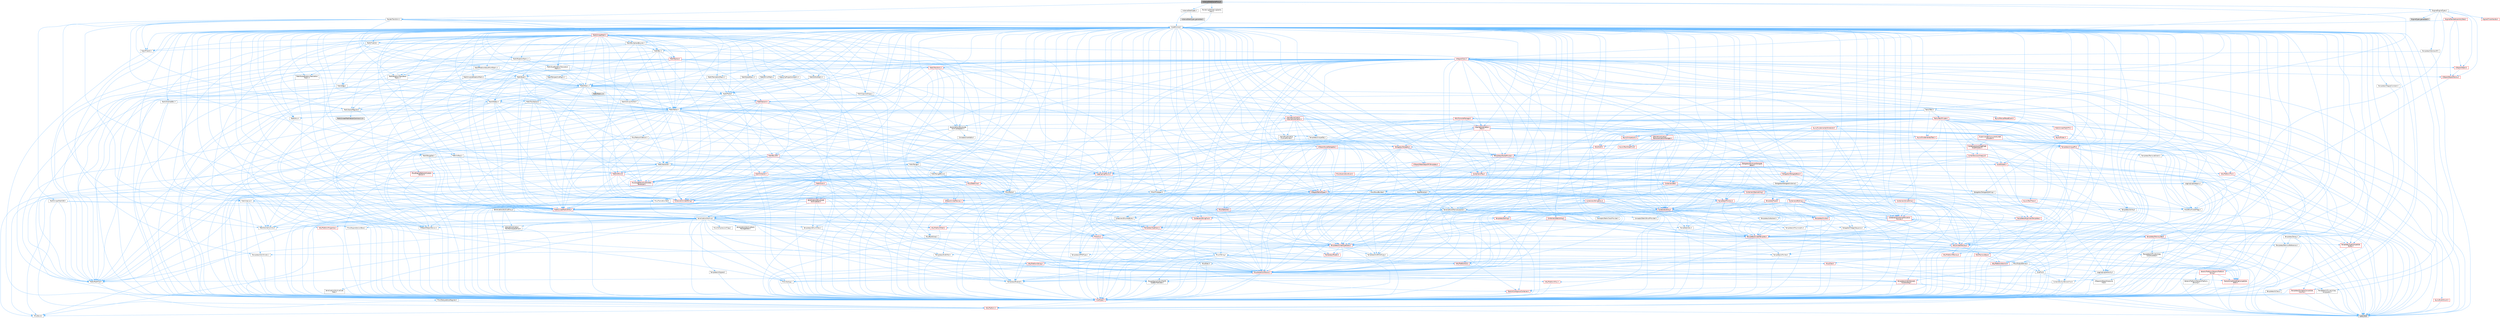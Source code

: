 digraph "InstanceDataSceneProxy.h"
{
 // INTERACTIVE_SVG=YES
 // LATEX_PDF_SIZE
  bgcolor="transparent";
  edge [fontname=Helvetica,fontsize=10,labelfontname=Helvetica,labelfontsize=10];
  node [fontname=Helvetica,fontsize=10,shape=box,height=0.2,width=0.4];
  Node1 [id="Node000001",label="InstanceDataSceneProxy.h",height=0.2,width=0.4,color="gray40", fillcolor="grey60", style="filled", fontcolor="black",tooltip=" "];
  Node1 -> Node2 [id="edge1_Node000001_Node000002",color="steelblue1",style="solid",tooltip=" "];
  Node2 [id="Node000002",label="InstanceDataTypes.h",height=0.2,width=0.4,color="grey40", fillcolor="white", style="filled",URL="$da/d54/InstanceDataTypes_8h.html",tooltip=" "];
  Node2 -> Node3 [id="edge2_Node000002_Node000003",color="steelblue1",style="solid",tooltip=" "];
  Node3 [id="Node000003",label="CoreMinimal.h",height=0.2,width=0.4,color="grey40", fillcolor="white", style="filled",URL="$d7/d67/CoreMinimal_8h.html",tooltip=" "];
  Node3 -> Node4 [id="edge3_Node000003_Node000004",color="steelblue1",style="solid",tooltip=" "];
  Node4 [id="Node000004",label="CoreTypes.h",height=0.2,width=0.4,color="red", fillcolor="#FFF0F0", style="filled",URL="$dc/dec/CoreTypes_8h.html",tooltip=" "];
  Node4 -> Node5 [id="edge4_Node000004_Node000005",color="steelblue1",style="solid",tooltip=" "];
  Node5 [id="Node000005",label="HAL/Platform.h",height=0.2,width=0.4,color="red", fillcolor="#FFF0F0", style="filled",URL="$d9/dd0/Platform_8h.html",tooltip=" "];
  Node5 -> Node6 [id="edge5_Node000005_Node000006",color="steelblue1",style="solid",tooltip=" "];
  Node6 [id="Node000006",label="Misc/Build.h",height=0.2,width=0.4,color="grey40", fillcolor="white", style="filled",URL="$d3/dbb/Build_8h.html",tooltip=" "];
  Node5 -> Node8 [id="edge6_Node000005_Node000008",color="steelblue1",style="solid",tooltip=" "];
  Node8 [id="Node000008",label="type_traits",height=0.2,width=0.4,color="grey60", fillcolor="#E0E0E0", style="filled",tooltip=" "];
  Node3 -> Node18 [id="edge7_Node000003_Node000018",color="steelblue1",style="solid",tooltip=" "];
  Node18 [id="Node000018",label="CoreFwd.h",height=0.2,width=0.4,color="grey40", fillcolor="white", style="filled",URL="$d1/d1e/CoreFwd_8h.html",tooltip=" "];
  Node18 -> Node4 [id="edge8_Node000018_Node000004",color="steelblue1",style="solid",tooltip=" "];
  Node18 -> Node19 [id="edge9_Node000018_Node000019",color="steelblue1",style="solid",tooltip=" "];
  Node19 [id="Node000019",label="Containers/ContainersFwd.h",height=0.2,width=0.4,color="grey40", fillcolor="white", style="filled",URL="$d4/d0a/ContainersFwd_8h.html",tooltip=" "];
  Node19 -> Node5 [id="edge10_Node000019_Node000005",color="steelblue1",style="solid",tooltip=" "];
  Node19 -> Node4 [id="edge11_Node000019_Node000004",color="steelblue1",style="solid",tooltip=" "];
  Node19 -> Node20 [id="edge12_Node000019_Node000020",color="steelblue1",style="solid",tooltip=" "];
  Node20 [id="Node000020",label="Traits/IsContiguousContainer.h",height=0.2,width=0.4,color="red", fillcolor="#FFF0F0", style="filled",URL="$d5/d3c/IsContiguousContainer_8h.html",tooltip=" "];
  Node20 -> Node4 [id="edge13_Node000020_Node000004",color="steelblue1",style="solid",tooltip=" "];
  Node18 -> Node23 [id="edge14_Node000018_Node000023",color="steelblue1",style="solid",tooltip=" "];
  Node23 [id="Node000023",label="Math/MathFwd.h",height=0.2,width=0.4,color="grey40", fillcolor="white", style="filled",URL="$d2/d10/MathFwd_8h.html",tooltip=" "];
  Node23 -> Node5 [id="edge15_Node000023_Node000005",color="steelblue1",style="solid",tooltip=" "];
  Node18 -> Node24 [id="edge16_Node000018_Node000024",color="steelblue1",style="solid",tooltip=" "];
  Node24 [id="Node000024",label="UObject/UObjectHierarchy\lFwd.h",height=0.2,width=0.4,color="grey40", fillcolor="white", style="filled",URL="$d3/d13/UObjectHierarchyFwd_8h.html",tooltip=" "];
  Node3 -> Node24 [id="edge17_Node000003_Node000024",color="steelblue1",style="solid",tooltip=" "];
  Node3 -> Node19 [id="edge18_Node000003_Node000019",color="steelblue1",style="solid",tooltip=" "];
  Node3 -> Node25 [id="edge19_Node000003_Node000025",color="steelblue1",style="solid",tooltip=" "];
  Node25 [id="Node000025",label="Misc/VarArgs.h",height=0.2,width=0.4,color="grey40", fillcolor="white", style="filled",URL="$d5/d6f/VarArgs_8h.html",tooltip=" "];
  Node25 -> Node4 [id="edge20_Node000025_Node000004",color="steelblue1",style="solid",tooltip=" "];
  Node3 -> Node26 [id="edge21_Node000003_Node000026",color="steelblue1",style="solid",tooltip=" "];
  Node26 [id="Node000026",label="Logging/LogVerbosity.h",height=0.2,width=0.4,color="grey40", fillcolor="white", style="filled",URL="$d2/d8f/LogVerbosity_8h.html",tooltip=" "];
  Node26 -> Node4 [id="edge22_Node000026_Node000004",color="steelblue1",style="solid",tooltip=" "];
  Node3 -> Node27 [id="edge23_Node000003_Node000027",color="steelblue1",style="solid",tooltip=" "];
  Node27 [id="Node000027",label="Misc/OutputDevice.h",height=0.2,width=0.4,color="grey40", fillcolor="white", style="filled",URL="$d7/d32/OutputDevice_8h.html",tooltip=" "];
  Node27 -> Node18 [id="edge24_Node000027_Node000018",color="steelblue1",style="solid",tooltip=" "];
  Node27 -> Node4 [id="edge25_Node000027_Node000004",color="steelblue1",style="solid",tooltip=" "];
  Node27 -> Node26 [id="edge26_Node000027_Node000026",color="steelblue1",style="solid",tooltip=" "];
  Node27 -> Node25 [id="edge27_Node000027_Node000025",color="steelblue1",style="solid",tooltip=" "];
  Node27 -> Node28 [id="edge28_Node000027_Node000028",color="steelblue1",style="solid",tooltip=" "];
  Node28 [id="Node000028",label="Templates/IsArrayOrRefOf\lTypeByPredicate.h",height=0.2,width=0.4,color="grey40", fillcolor="white", style="filled",URL="$d6/da1/IsArrayOrRefOfTypeByPredicate_8h.html",tooltip=" "];
  Node28 -> Node4 [id="edge29_Node000028_Node000004",color="steelblue1",style="solid",tooltip=" "];
  Node27 -> Node29 [id="edge30_Node000027_Node000029",color="steelblue1",style="solid",tooltip=" "];
  Node29 [id="Node000029",label="Templates/IsValidVariadic\lFunctionArg.h",height=0.2,width=0.4,color="red", fillcolor="#FFF0F0", style="filled",URL="$d0/dc8/IsValidVariadicFunctionArg_8h.html",tooltip=" "];
  Node29 -> Node4 [id="edge31_Node000029_Node000004",color="steelblue1",style="solid",tooltip=" "];
  Node29 -> Node8 [id="edge32_Node000029_Node000008",color="steelblue1",style="solid",tooltip=" "];
  Node27 -> Node31 [id="edge33_Node000027_Node000031",color="steelblue1",style="solid",tooltip=" "];
  Node31 [id="Node000031",label="Traits/IsCharEncodingCompatible\lWith.h",height=0.2,width=0.4,color="red", fillcolor="#FFF0F0", style="filled",URL="$df/dd1/IsCharEncodingCompatibleWith_8h.html",tooltip=" "];
  Node31 -> Node8 [id="edge34_Node000031_Node000008",color="steelblue1",style="solid",tooltip=" "];
  Node3 -> Node33 [id="edge35_Node000003_Node000033",color="steelblue1",style="solid",tooltip=" "];
  Node33 [id="Node000033",label="HAL/PlatformCrt.h",height=0.2,width=0.4,color="red", fillcolor="#FFF0F0", style="filled",URL="$d8/d75/PlatformCrt_8h.html",tooltip=" "];
  Node3 -> Node43 [id="edge36_Node000003_Node000043",color="steelblue1",style="solid",tooltip=" "];
  Node43 [id="Node000043",label="HAL/PlatformMisc.h",height=0.2,width=0.4,color="red", fillcolor="#FFF0F0", style="filled",URL="$d0/df5/PlatformMisc_8h.html",tooltip=" "];
  Node43 -> Node4 [id="edge37_Node000043_Node000004",color="steelblue1",style="solid",tooltip=" "];
  Node3 -> Node62 [id="edge38_Node000003_Node000062",color="steelblue1",style="solid",tooltip=" "];
  Node62 [id="Node000062",label="Misc/AssertionMacros.h",height=0.2,width=0.4,color="red", fillcolor="#FFF0F0", style="filled",URL="$d0/dfa/AssertionMacros_8h.html",tooltip=" "];
  Node62 -> Node4 [id="edge39_Node000062_Node000004",color="steelblue1",style="solid",tooltip=" "];
  Node62 -> Node5 [id="edge40_Node000062_Node000005",color="steelblue1",style="solid",tooltip=" "];
  Node62 -> Node43 [id="edge41_Node000062_Node000043",color="steelblue1",style="solid",tooltip=" "];
  Node62 -> Node63 [id="edge42_Node000062_Node000063",color="steelblue1",style="solid",tooltip=" "];
  Node63 [id="Node000063",label="Templates/EnableIf.h",height=0.2,width=0.4,color="grey40", fillcolor="white", style="filled",URL="$d7/d60/EnableIf_8h.html",tooltip=" "];
  Node63 -> Node4 [id="edge43_Node000063_Node000004",color="steelblue1",style="solid",tooltip=" "];
  Node62 -> Node28 [id="edge44_Node000062_Node000028",color="steelblue1",style="solid",tooltip=" "];
  Node62 -> Node29 [id="edge45_Node000062_Node000029",color="steelblue1",style="solid",tooltip=" "];
  Node62 -> Node31 [id="edge46_Node000062_Node000031",color="steelblue1",style="solid",tooltip=" "];
  Node62 -> Node25 [id="edge47_Node000062_Node000025",color="steelblue1",style="solid",tooltip=" "];
  Node3 -> Node71 [id="edge48_Node000003_Node000071",color="steelblue1",style="solid",tooltip=" "];
  Node71 [id="Node000071",label="Templates/IsPointer.h",height=0.2,width=0.4,color="grey40", fillcolor="white", style="filled",URL="$d7/d05/IsPointer_8h.html",tooltip=" "];
  Node71 -> Node4 [id="edge49_Node000071_Node000004",color="steelblue1",style="solid",tooltip=" "];
  Node3 -> Node72 [id="edge50_Node000003_Node000072",color="steelblue1",style="solid",tooltip=" "];
  Node72 [id="Node000072",label="HAL/PlatformMemory.h",height=0.2,width=0.4,color="red", fillcolor="#FFF0F0", style="filled",URL="$de/d68/PlatformMemory_8h.html",tooltip=" "];
  Node72 -> Node4 [id="edge51_Node000072_Node000004",color="steelblue1",style="solid",tooltip=" "];
  Node3 -> Node55 [id="edge52_Node000003_Node000055",color="steelblue1",style="solid",tooltip=" "];
  Node55 [id="Node000055",label="HAL/PlatformAtomics.h",height=0.2,width=0.4,color="red", fillcolor="#FFF0F0", style="filled",URL="$d3/d36/PlatformAtomics_8h.html",tooltip=" "];
  Node55 -> Node4 [id="edge53_Node000055_Node000004",color="steelblue1",style="solid",tooltip=" "];
  Node3 -> Node77 [id="edge54_Node000003_Node000077",color="steelblue1",style="solid",tooltip=" "];
  Node77 [id="Node000077",label="Misc/Exec.h",height=0.2,width=0.4,color="grey40", fillcolor="white", style="filled",URL="$de/ddb/Exec_8h.html",tooltip=" "];
  Node77 -> Node4 [id="edge55_Node000077_Node000004",color="steelblue1",style="solid",tooltip=" "];
  Node77 -> Node62 [id="edge56_Node000077_Node000062",color="steelblue1",style="solid",tooltip=" "];
  Node3 -> Node78 [id="edge57_Node000003_Node000078",color="steelblue1",style="solid",tooltip=" "];
  Node78 [id="Node000078",label="HAL/MemoryBase.h",height=0.2,width=0.4,color="red", fillcolor="#FFF0F0", style="filled",URL="$d6/d9f/MemoryBase_8h.html",tooltip=" "];
  Node78 -> Node4 [id="edge58_Node000078_Node000004",color="steelblue1",style="solid",tooltip=" "];
  Node78 -> Node55 [id="edge59_Node000078_Node000055",color="steelblue1",style="solid",tooltip=" "];
  Node78 -> Node33 [id="edge60_Node000078_Node000033",color="steelblue1",style="solid",tooltip=" "];
  Node78 -> Node77 [id="edge61_Node000078_Node000077",color="steelblue1",style="solid",tooltip=" "];
  Node78 -> Node27 [id="edge62_Node000078_Node000027",color="steelblue1",style="solid",tooltip=" "];
  Node3 -> Node88 [id="edge63_Node000003_Node000088",color="steelblue1",style="solid",tooltip=" "];
  Node88 [id="Node000088",label="HAL/UnrealMemory.h",height=0.2,width=0.4,color="red", fillcolor="#FFF0F0", style="filled",URL="$d9/d96/UnrealMemory_8h.html",tooltip=" "];
  Node88 -> Node4 [id="edge64_Node000088_Node000004",color="steelblue1",style="solid",tooltip=" "];
  Node88 -> Node78 [id="edge65_Node000088_Node000078",color="steelblue1",style="solid",tooltip=" "];
  Node88 -> Node72 [id="edge66_Node000088_Node000072",color="steelblue1",style="solid",tooltip=" "];
  Node88 -> Node71 [id="edge67_Node000088_Node000071",color="steelblue1",style="solid",tooltip=" "];
  Node3 -> Node90 [id="edge68_Node000003_Node000090",color="steelblue1",style="solid",tooltip=" "];
  Node90 [id="Node000090",label="Templates/IsArithmetic.h",height=0.2,width=0.4,color="grey40", fillcolor="white", style="filled",URL="$d2/d5d/IsArithmetic_8h.html",tooltip=" "];
  Node90 -> Node4 [id="edge69_Node000090_Node000004",color="steelblue1",style="solid",tooltip=" "];
  Node3 -> Node84 [id="edge70_Node000003_Node000084",color="steelblue1",style="solid",tooltip=" "];
  Node84 [id="Node000084",label="Templates/AndOrNot.h",height=0.2,width=0.4,color="grey40", fillcolor="white", style="filled",URL="$db/d0a/AndOrNot_8h.html",tooltip=" "];
  Node84 -> Node4 [id="edge71_Node000084_Node000004",color="steelblue1",style="solid",tooltip=" "];
  Node3 -> Node91 [id="edge72_Node000003_Node000091",color="steelblue1",style="solid",tooltip=" "];
  Node91 [id="Node000091",label="Templates/IsPODType.h",height=0.2,width=0.4,color="grey40", fillcolor="white", style="filled",URL="$d7/db1/IsPODType_8h.html",tooltip=" "];
  Node91 -> Node4 [id="edge73_Node000091_Node000004",color="steelblue1",style="solid",tooltip=" "];
  Node3 -> Node92 [id="edge74_Node000003_Node000092",color="steelblue1",style="solid",tooltip=" "];
  Node92 [id="Node000092",label="Templates/IsUECoreType.h",height=0.2,width=0.4,color="grey40", fillcolor="white", style="filled",URL="$d1/db8/IsUECoreType_8h.html",tooltip=" "];
  Node92 -> Node4 [id="edge75_Node000092_Node000004",color="steelblue1",style="solid",tooltip=" "];
  Node92 -> Node8 [id="edge76_Node000092_Node000008",color="steelblue1",style="solid",tooltip=" "];
  Node3 -> Node85 [id="edge77_Node000003_Node000085",color="steelblue1",style="solid",tooltip=" "];
  Node85 [id="Node000085",label="Templates/IsTriviallyCopy\lConstructible.h",height=0.2,width=0.4,color="grey40", fillcolor="white", style="filled",URL="$d3/d78/IsTriviallyCopyConstructible_8h.html",tooltip=" "];
  Node85 -> Node4 [id="edge78_Node000085_Node000004",color="steelblue1",style="solid",tooltip=" "];
  Node85 -> Node8 [id="edge79_Node000085_Node000008",color="steelblue1",style="solid",tooltip=" "];
  Node3 -> Node93 [id="edge80_Node000003_Node000093",color="steelblue1",style="solid",tooltip=" "];
  Node93 [id="Node000093",label="Templates/UnrealTypeTraits.h",height=0.2,width=0.4,color="red", fillcolor="#FFF0F0", style="filled",URL="$d2/d2d/UnrealTypeTraits_8h.html",tooltip=" "];
  Node93 -> Node4 [id="edge81_Node000093_Node000004",color="steelblue1",style="solid",tooltip=" "];
  Node93 -> Node71 [id="edge82_Node000093_Node000071",color="steelblue1",style="solid",tooltip=" "];
  Node93 -> Node62 [id="edge83_Node000093_Node000062",color="steelblue1",style="solid",tooltip=" "];
  Node93 -> Node84 [id="edge84_Node000093_Node000084",color="steelblue1",style="solid",tooltip=" "];
  Node93 -> Node63 [id="edge85_Node000093_Node000063",color="steelblue1",style="solid",tooltip=" "];
  Node93 -> Node90 [id="edge86_Node000093_Node000090",color="steelblue1",style="solid",tooltip=" "];
  Node93 -> Node94 [id="edge87_Node000093_Node000094",color="steelblue1",style="solid",tooltip=" "];
  Node94 [id="Node000094",label="Templates/Models.h",height=0.2,width=0.4,color="red", fillcolor="#FFF0F0", style="filled",URL="$d3/d0c/Models_8h.html",tooltip=" "];
  Node93 -> Node91 [id="edge88_Node000093_Node000091",color="steelblue1",style="solid",tooltip=" "];
  Node93 -> Node92 [id="edge89_Node000093_Node000092",color="steelblue1",style="solid",tooltip=" "];
  Node93 -> Node85 [id="edge90_Node000093_Node000085",color="steelblue1",style="solid",tooltip=" "];
  Node3 -> Node63 [id="edge91_Node000003_Node000063",color="steelblue1",style="solid",tooltip=" "];
  Node3 -> Node95 [id="edge92_Node000003_Node000095",color="steelblue1",style="solid",tooltip=" "];
  Node95 [id="Node000095",label="Templates/RemoveReference.h",height=0.2,width=0.4,color="grey40", fillcolor="white", style="filled",URL="$da/dbe/RemoveReference_8h.html",tooltip=" "];
  Node95 -> Node4 [id="edge93_Node000095_Node000004",color="steelblue1",style="solid",tooltip=" "];
  Node3 -> Node96 [id="edge94_Node000003_Node000096",color="steelblue1",style="solid",tooltip=" "];
  Node96 [id="Node000096",label="Templates/IntegralConstant.h",height=0.2,width=0.4,color="grey40", fillcolor="white", style="filled",URL="$db/d1b/IntegralConstant_8h.html",tooltip=" "];
  Node96 -> Node4 [id="edge95_Node000096_Node000004",color="steelblue1",style="solid",tooltip=" "];
  Node3 -> Node97 [id="edge96_Node000003_Node000097",color="steelblue1",style="solid",tooltip=" "];
  Node97 [id="Node000097",label="Templates/IsClass.h",height=0.2,width=0.4,color="grey40", fillcolor="white", style="filled",URL="$db/dcb/IsClass_8h.html",tooltip=" "];
  Node97 -> Node4 [id="edge97_Node000097_Node000004",color="steelblue1",style="solid",tooltip=" "];
  Node3 -> Node98 [id="edge98_Node000003_Node000098",color="steelblue1",style="solid",tooltip=" "];
  Node98 [id="Node000098",label="Templates/TypeCompatible\lBytes.h",height=0.2,width=0.4,color="red", fillcolor="#FFF0F0", style="filled",URL="$df/d0a/TypeCompatibleBytes_8h.html",tooltip=" "];
  Node98 -> Node4 [id="edge99_Node000098_Node000004",color="steelblue1",style="solid",tooltip=" "];
  Node98 -> Node8 [id="edge100_Node000098_Node000008",color="steelblue1",style="solid",tooltip=" "];
  Node3 -> Node20 [id="edge101_Node000003_Node000020",color="steelblue1",style="solid",tooltip=" "];
  Node3 -> Node99 [id="edge102_Node000003_Node000099",color="steelblue1",style="solid",tooltip=" "];
  Node99 [id="Node000099",label="Templates/UnrealTemplate.h",height=0.2,width=0.4,color="red", fillcolor="#FFF0F0", style="filled",URL="$d4/d24/UnrealTemplate_8h.html",tooltip=" "];
  Node99 -> Node4 [id="edge103_Node000099_Node000004",color="steelblue1",style="solid",tooltip=" "];
  Node99 -> Node71 [id="edge104_Node000099_Node000071",color="steelblue1",style="solid",tooltip=" "];
  Node99 -> Node88 [id="edge105_Node000099_Node000088",color="steelblue1",style="solid",tooltip=" "];
  Node99 -> Node93 [id="edge106_Node000099_Node000093",color="steelblue1",style="solid",tooltip=" "];
  Node99 -> Node95 [id="edge107_Node000099_Node000095",color="steelblue1",style="solid",tooltip=" "];
  Node99 -> Node98 [id="edge108_Node000099_Node000098",color="steelblue1",style="solid",tooltip=" "];
  Node99 -> Node20 [id="edge109_Node000099_Node000020",color="steelblue1",style="solid",tooltip=" "];
  Node99 -> Node8 [id="edge110_Node000099_Node000008",color="steelblue1",style="solid",tooltip=" "];
  Node3 -> Node48 [id="edge111_Node000003_Node000048",color="steelblue1",style="solid",tooltip=" "];
  Node48 [id="Node000048",label="Math/NumericLimits.h",height=0.2,width=0.4,color="grey40", fillcolor="white", style="filled",URL="$df/d1b/NumericLimits_8h.html",tooltip=" "];
  Node48 -> Node4 [id="edge112_Node000048_Node000004",color="steelblue1",style="solid",tooltip=" "];
  Node3 -> Node103 [id="edge113_Node000003_Node000103",color="steelblue1",style="solid",tooltip=" "];
  Node103 [id="Node000103",label="HAL/PlatformMath.h",height=0.2,width=0.4,color="red", fillcolor="#FFF0F0", style="filled",URL="$dc/d53/PlatformMath_8h.html",tooltip=" "];
  Node103 -> Node4 [id="edge114_Node000103_Node000004",color="steelblue1",style="solid",tooltip=" "];
  Node3 -> Node86 [id="edge115_Node000003_Node000086",color="steelblue1",style="solid",tooltip=" "];
  Node86 [id="Node000086",label="Templates/IsTriviallyCopy\lAssignable.h",height=0.2,width=0.4,color="grey40", fillcolor="white", style="filled",URL="$d2/df2/IsTriviallyCopyAssignable_8h.html",tooltip=" "];
  Node86 -> Node4 [id="edge116_Node000086_Node000004",color="steelblue1",style="solid",tooltip=" "];
  Node86 -> Node8 [id="edge117_Node000086_Node000008",color="steelblue1",style="solid",tooltip=" "];
  Node3 -> Node111 [id="edge118_Node000003_Node000111",color="steelblue1",style="solid",tooltip=" "];
  Node111 [id="Node000111",label="Templates/MemoryOps.h",height=0.2,width=0.4,color="red", fillcolor="#FFF0F0", style="filled",URL="$db/dea/MemoryOps_8h.html",tooltip=" "];
  Node111 -> Node4 [id="edge119_Node000111_Node000004",color="steelblue1",style="solid",tooltip=" "];
  Node111 -> Node88 [id="edge120_Node000111_Node000088",color="steelblue1",style="solid",tooltip=" "];
  Node111 -> Node86 [id="edge121_Node000111_Node000086",color="steelblue1",style="solid",tooltip=" "];
  Node111 -> Node85 [id="edge122_Node000111_Node000085",color="steelblue1",style="solid",tooltip=" "];
  Node111 -> Node93 [id="edge123_Node000111_Node000093",color="steelblue1",style="solid",tooltip=" "];
  Node111 -> Node8 [id="edge124_Node000111_Node000008",color="steelblue1",style="solid",tooltip=" "];
  Node3 -> Node112 [id="edge125_Node000003_Node000112",color="steelblue1",style="solid",tooltip=" "];
  Node112 [id="Node000112",label="Containers/ContainerAllocation\lPolicies.h",height=0.2,width=0.4,color="red", fillcolor="#FFF0F0", style="filled",URL="$d7/dff/ContainerAllocationPolicies_8h.html",tooltip=" "];
  Node112 -> Node4 [id="edge126_Node000112_Node000004",color="steelblue1",style="solid",tooltip=" "];
  Node112 -> Node112 [id="edge127_Node000112_Node000112",color="steelblue1",style="solid",tooltip=" "];
  Node112 -> Node103 [id="edge128_Node000112_Node000103",color="steelblue1",style="solid",tooltip=" "];
  Node112 -> Node88 [id="edge129_Node000112_Node000088",color="steelblue1",style="solid",tooltip=" "];
  Node112 -> Node48 [id="edge130_Node000112_Node000048",color="steelblue1",style="solid",tooltip=" "];
  Node112 -> Node62 [id="edge131_Node000112_Node000062",color="steelblue1",style="solid",tooltip=" "];
  Node112 -> Node114 [id="edge132_Node000112_Node000114",color="steelblue1",style="solid",tooltip=" "];
  Node114 [id="Node000114",label="Templates/IsPolymorphic.h",height=0.2,width=0.4,color="grey40", fillcolor="white", style="filled",URL="$dc/d20/IsPolymorphic_8h.html",tooltip=" "];
  Node112 -> Node111 [id="edge133_Node000112_Node000111",color="steelblue1",style="solid",tooltip=" "];
  Node112 -> Node98 [id="edge134_Node000112_Node000098",color="steelblue1",style="solid",tooltip=" "];
  Node112 -> Node8 [id="edge135_Node000112_Node000008",color="steelblue1",style="solid",tooltip=" "];
  Node3 -> Node115 [id="edge136_Node000003_Node000115",color="steelblue1",style="solid",tooltip=" "];
  Node115 [id="Node000115",label="Templates/IsEnumClass.h",height=0.2,width=0.4,color="grey40", fillcolor="white", style="filled",URL="$d7/d15/IsEnumClass_8h.html",tooltip=" "];
  Node115 -> Node4 [id="edge137_Node000115_Node000004",color="steelblue1",style="solid",tooltip=" "];
  Node115 -> Node84 [id="edge138_Node000115_Node000084",color="steelblue1",style="solid",tooltip=" "];
  Node3 -> Node116 [id="edge139_Node000003_Node000116",color="steelblue1",style="solid",tooltip=" "];
  Node116 [id="Node000116",label="HAL/PlatformProperties.h",height=0.2,width=0.4,color="red", fillcolor="#FFF0F0", style="filled",URL="$d9/db0/PlatformProperties_8h.html",tooltip=" "];
  Node116 -> Node4 [id="edge140_Node000116_Node000004",color="steelblue1",style="solid",tooltip=" "];
  Node3 -> Node119 [id="edge141_Node000003_Node000119",color="steelblue1",style="solid",tooltip=" "];
  Node119 [id="Node000119",label="Misc/EngineVersionBase.h",height=0.2,width=0.4,color="grey40", fillcolor="white", style="filled",URL="$d5/d2b/EngineVersionBase_8h.html",tooltip=" "];
  Node119 -> Node4 [id="edge142_Node000119_Node000004",color="steelblue1",style="solid",tooltip=" "];
  Node3 -> Node120 [id="edge143_Node000003_Node000120",color="steelblue1",style="solid",tooltip=" "];
  Node120 [id="Node000120",label="Internationalization\l/TextNamespaceFwd.h",height=0.2,width=0.4,color="grey40", fillcolor="white", style="filled",URL="$d8/d97/TextNamespaceFwd_8h.html",tooltip=" "];
  Node120 -> Node4 [id="edge144_Node000120_Node000004",color="steelblue1",style="solid",tooltip=" "];
  Node3 -> Node121 [id="edge145_Node000003_Node000121",color="steelblue1",style="solid",tooltip=" "];
  Node121 [id="Node000121",label="Serialization/Archive.h",height=0.2,width=0.4,color="grey40", fillcolor="white", style="filled",URL="$d7/d3b/Archive_8h.html",tooltip=" "];
  Node121 -> Node18 [id="edge146_Node000121_Node000018",color="steelblue1",style="solid",tooltip=" "];
  Node121 -> Node4 [id="edge147_Node000121_Node000004",color="steelblue1",style="solid",tooltip=" "];
  Node121 -> Node116 [id="edge148_Node000121_Node000116",color="steelblue1",style="solid",tooltip=" "];
  Node121 -> Node120 [id="edge149_Node000121_Node000120",color="steelblue1",style="solid",tooltip=" "];
  Node121 -> Node23 [id="edge150_Node000121_Node000023",color="steelblue1",style="solid",tooltip=" "];
  Node121 -> Node62 [id="edge151_Node000121_Node000062",color="steelblue1",style="solid",tooltip=" "];
  Node121 -> Node6 [id="edge152_Node000121_Node000006",color="steelblue1",style="solid",tooltip=" "];
  Node121 -> Node49 [id="edge153_Node000121_Node000049",color="steelblue1",style="solid",tooltip=" "];
  Node49 [id="Node000049",label="Misc/CompressionFlags.h",height=0.2,width=0.4,color="grey40", fillcolor="white", style="filled",URL="$d9/d76/CompressionFlags_8h.html",tooltip=" "];
  Node121 -> Node119 [id="edge154_Node000121_Node000119",color="steelblue1",style="solid",tooltip=" "];
  Node121 -> Node25 [id="edge155_Node000121_Node000025",color="steelblue1",style="solid",tooltip=" "];
  Node121 -> Node122 [id="edge156_Node000121_Node000122",color="steelblue1",style="solid",tooltip=" "];
  Node122 [id="Node000122",label="Serialization/ArchiveCook\lData.h",height=0.2,width=0.4,color="grey40", fillcolor="white", style="filled",URL="$dc/db6/ArchiveCookData_8h.html",tooltip=" "];
  Node122 -> Node5 [id="edge157_Node000122_Node000005",color="steelblue1",style="solid",tooltip=" "];
  Node121 -> Node123 [id="edge158_Node000121_Node000123",color="steelblue1",style="solid",tooltip=" "];
  Node123 [id="Node000123",label="Serialization/ArchiveSave\lPackageData.h",height=0.2,width=0.4,color="grey40", fillcolor="white", style="filled",URL="$d1/d37/ArchiveSavePackageData_8h.html",tooltip=" "];
  Node121 -> Node63 [id="edge159_Node000121_Node000063",color="steelblue1",style="solid",tooltip=" "];
  Node121 -> Node28 [id="edge160_Node000121_Node000028",color="steelblue1",style="solid",tooltip=" "];
  Node121 -> Node115 [id="edge161_Node000121_Node000115",color="steelblue1",style="solid",tooltip=" "];
  Node121 -> Node108 [id="edge162_Node000121_Node000108",color="steelblue1",style="solid",tooltip=" "];
  Node108 [id="Node000108",label="Templates/IsSigned.h",height=0.2,width=0.4,color="grey40", fillcolor="white", style="filled",URL="$d8/dd8/IsSigned_8h.html",tooltip=" "];
  Node108 -> Node4 [id="edge163_Node000108_Node000004",color="steelblue1",style="solid",tooltip=" "];
  Node121 -> Node29 [id="edge164_Node000121_Node000029",color="steelblue1",style="solid",tooltip=" "];
  Node121 -> Node99 [id="edge165_Node000121_Node000099",color="steelblue1",style="solid",tooltip=" "];
  Node121 -> Node31 [id="edge166_Node000121_Node000031",color="steelblue1",style="solid",tooltip=" "];
  Node121 -> Node124 [id="edge167_Node000121_Node000124",color="steelblue1",style="solid",tooltip=" "];
  Node124 [id="Node000124",label="UObject/ObjectVersion.h",height=0.2,width=0.4,color="grey40", fillcolor="white", style="filled",URL="$da/d63/ObjectVersion_8h.html",tooltip=" "];
  Node124 -> Node4 [id="edge168_Node000124_Node000004",color="steelblue1",style="solid",tooltip=" "];
  Node3 -> Node125 [id="edge169_Node000003_Node000125",color="steelblue1",style="solid",tooltip=" "];
  Node125 [id="Node000125",label="Templates/Less.h",height=0.2,width=0.4,color="grey40", fillcolor="white", style="filled",URL="$de/dc8/Less_8h.html",tooltip=" "];
  Node125 -> Node4 [id="edge170_Node000125_Node000004",color="steelblue1",style="solid",tooltip=" "];
  Node125 -> Node99 [id="edge171_Node000125_Node000099",color="steelblue1",style="solid",tooltip=" "];
  Node3 -> Node126 [id="edge172_Node000003_Node000126",color="steelblue1",style="solid",tooltip=" "];
  Node126 [id="Node000126",label="Templates/Sorting.h",height=0.2,width=0.4,color="red", fillcolor="#FFF0F0", style="filled",URL="$d3/d9e/Sorting_8h.html",tooltip=" "];
  Node126 -> Node4 [id="edge173_Node000126_Node000004",color="steelblue1",style="solid",tooltip=" "];
  Node126 -> Node103 [id="edge174_Node000126_Node000103",color="steelblue1",style="solid",tooltip=" "];
  Node126 -> Node125 [id="edge175_Node000126_Node000125",color="steelblue1",style="solid",tooltip=" "];
  Node3 -> Node137 [id="edge176_Node000003_Node000137",color="steelblue1",style="solid",tooltip=" "];
  Node137 [id="Node000137",label="Misc/Char.h",height=0.2,width=0.4,color="red", fillcolor="#FFF0F0", style="filled",URL="$d0/d58/Char_8h.html",tooltip=" "];
  Node137 -> Node4 [id="edge177_Node000137_Node000004",color="steelblue1",style="solid",tooltip=" "];
  Node137 -> Node8 [id="edge178_Node000137_Node000008",color="steelblue1",style="solid",tooltip=" "];
  Node3 -> Node140 [id="edge179_Node000003_Node000140",color="steelblue1",style="solid",tooltip=" "];
  Node140 [id="Node000140",label="GenericPlatform/GenericPlatform\lStricmp.h",height=0.2,width=0.4,color="grey40", fillcolor="white", style="filled",URL="$d2/d86/GenericPlatformStricmp_8h.html",tooltip=" "];
  Node140 -> Node4 [id="edge180_Node000140_Node000004",color="steelblue1",style="solid",tooltip=" "];
  Node3 -> Node141 [id="edge181_Node000003_Node000141",color="steelblue1",style="solid",tooltip=" "];
  Node141 [id="Node000141",label="GenericPlatform/GenericPlatform\lString.h",height=0.2,width=0.4,color="red", fillcolor="#FFF0F0", style="filled",URL="$dd/d20/GenericPlatformString_8h.html",tooltip=" "];
  Node141 -> Node4 [id="edge182_Node000141_Node000004",color="steelblue1",style="solid",tooltip=" "];
  Node141 -> Node140 [id="edge183_Node000141_Node000140",color="steelblue1",style="solid",tooltip=" "];
  Node141 -> Node63 [id="edge184_Node000141_Node000063",color="steelblue1",style="solid",tooltip=" "];
  Node141 -> Node31 [id="edge185_Node000141_Node000031",color="steelblue1",style="solid",tooltip=" "];
  Node141 -> Node8 [id="edge186_Node000141_Node000008",color="steelblue1",style="solid",tooltip=" "];
  Node3 -> Node74 [id="edge187_Node000003_Node000074",color="steelblue1",style="solid",tooltip=" "];
  Node74 [id="Node000074",label="HAL/PlatformString.h",height=0.2,width=0.4,color="red", fillcolor="#FFF0F0", style="filled",URL="$db/db5/PlatformString_8h.html",tooltip=" "];
  Node74 -> Node4 [id="edge188_Node000074_Node000004",color="steelblue1",style="solid",tooltip=" "];
  Node3 -> Node144 [id="edge189_Node000003_Node000144",color="steelblue1",style="solid",tooltip=" "];
  Node144 [id="Node000144",label="Misc/CString.h",height=0.2,width=0.4,color="grey40", fillcolor="white", style="filled",URL="$d2/d49/CString_8h.html",tooltip=" "];
  Node144 -> Node4 [id="edge190_Node000144_Node000004",color="steelblue1",style="solid",tooltip=" "];
  Node144 -> Node33 [id="edge191_Node000144_Node000033",color="steelblue1",style="solid",tooltip=" "];
  Node144 -> Node74 [id="edge192_Node000144_Node000074",color="steelblue1",style="solid",tooltip=" "];
  Node144 -> Node62 [id="edge193_Node000144_Node000062",color="steelblue1",style="solid",tooltip=" "];
  Node144 -> Node137 [id="edge194_Node000144_Node000137",color="steelblue1",style="solid",tooltip=" "];
  Node144 -> Node25 [id="edge195_Node000144_Node000025",color="steelblue1",style="solid",tooltip=" "];
  Node144 -> Node28 [id="edge196_Node000144_Node000028",color="steelblue1",style="solid",tooltip=" "];
  Node144 -> Node29 [id="edge197_Node000144_Node000029",color="steelblue1",style="solid",tooltip=" "];
  Node144 -> Node31 [id="edge198_Node000144_Node000031",color="steelblue1",style="solid",tooltip=" "];
  Node3 -> Node145 [id="edge199_Node000003_Node000145",color="steelblue1",style="solid",tooltip=" "];
  Node145 [id="Node000145",label="Misc/Crc.h",height=0.2,width=0.4,color="red", fillcolor="#FFF0F0", style="filled",URL="$d4/dd2/Crc_8h.html",tooltip=" "];
  Node145 -> Node4 [id="edge200_Node000145_Node000004",color="steelblue1",style="solid",tooltip=" "];
  Node145 -> Node74 [id="edge201_Node000145_Node000074",color="steelblue1",style="solid",tooltip=" "];
  Node145 -> Node62 [id="edge202_Node000145_Node000062",color="steelblue1",style="solid",tooltip=" "];
  Node145 -> Node144 [id="edge203_Node000145_Node000144",color="steelblue1",style="solid",tooltip=" "];
  Node145 -> Node137 [id="edge204_Node000145_Node000137",color="steelblue1",style="solid",tooltip=" "];
  Node145 -> Node93 [id="edge205_Node000145_Node000093",color="steelblue1",style="solid",tooltip=" "];
  Node3 -> Node136 [id="edge206_Node000003_Node000136",color="steelblue1",style="solid",tooltip=" "];
  Node136 [id="Node000136",label="Math/UnrealMathUtility.h",height=0.2,width=0.4,color="red", fillcolor="#FFF0F0", style="filled",URL="$db/db8/UnrealMathUtility_8h.html",tooltip=" "];
  Node136 -> Node4 [id="edge207_Node000136_Node000004",color="steelblue1",style="solid",tooltip=" "];
  Node136 -> Node62 [id="edge208_Node000136_Node000062",color="steelblue1",style="solid",tooltip=" "];
  Node136 -> Node103 [id="edge209_Node000136_Node000103",color="steelblue1",style="solid",tooltip=" "];
  Node136 -> Node23 [id="edge210_Node000136_Node000023",color="steelblue1",style="solid",tooltip=" "];
  Node3 -> Node146 [id="edge211_Node000003_Node000146",color="steelblue1",style="solid",tooltip=" "];
  Node146 [id="Node000146",label="Containers/UnrealString.h",height=0.2,width=0.4,color="red", fillcolor="#FFF0F0", style="filled",URL="$d5/dba/UnrealString_8h.html",tooltip=" "];
  Node3 -> Node150 [id="edge212_Node000003_Node000150",color="steelblue1",style="solid",tooltip=" "];
  Node150 [id="Node000150",label="Containers/Array.h",height=0.2,width=0.4,color="red", fillcolor="#FFF0F0", style="filled",URL="$df/dd0/Array_8h.html",tooltip=" "];
  Node150 -> Node4 [id="edge213_Node000150_Node000004",color="steelblue1",style="solid",tooltip=" "];
  Node150 -> Node62 [id="edge214_Node000150_Node000062",color="steelblue1",style="solid",tooltip=" "];
  Node150 -> Node88 [id="edge215_Node000150_Node000088",color="steelblue1",style="solid",tooltip=" "];
  Node150 -> Node93 [id="edge216_Node000150_Node000093",color="steelblue1",style="solid",tooltip=" "];
  Node150 -> Node99 [id="edge217_Node000150_Node000099",color="steelblue1",style="solid",tooltip=" "];
  Node150 -> Node112 [id="edge218_Node000150_Node000112",color="steelblue1",style="solid",tooltip=" "];
  Node150 -> Node121 [id="edge219_Node000150_Node000121",color="steelblue1",style="solid",tooltip=" "];
  Node150 -> Node129 [id="edge220_Node000150_Node000129",color="steelblue1",style="solid",tooltip=" "];
  Node129 [id="Node000129",label="Templates/Invoke.h",height=0.2,width=0.4,color="red", fillcolor="#FFF0F0", style="filled",URL="$d7/deb/Invoke_8h.html",tooltip=" "];
  Node129 -> Node4 [id="edge221_Node000129_Node000004",color="steelblue1",style="solid",tooltip=" "];
  Node129 -> Node99 [id="edge222_Node000129_Node000099",color="steelblue1",style="solid",tooltip=" "];
  Node129 -> Node8 [id="edge223_Node000129_Node000008",color="steelblue1",style="solid",tooltip=" "];
  Node150 -> Node125 [id="edge224_Node000150_Node000125",color="steelblue1",style="solid",tooltip=" "];
  Node150 -> Node126 [id="edge225_Node000150_Node000126",color="steelblue1",style="solid",tooltip=" "];
  Node150 -> Node173 [id="edge226_Node000150_Node000173",color="steelblue1",style="solid",tooltip=" "];
  Node173 [id="Node000173",label="Templates/AlignmentTemplates.h",height=0.2,width=0.4,color="red", fillcolor="#FFF0F0", style="filled",URL="$dd/d32/AlignmentTemplates_8h.html",tooltip=" "];
  Node173 -> Node4 [id="edge227_Node000173_Node000004",color="steelblue1",style="solid",tooltip=" "];
  Node173 -> Node71 [id="edge228_Node000173_Node000071",color="steelblue1",style="solid",tooltip=" "];
  Node150 -> Node8 [id="edge229_Node000150_Node000008",color="steelblue1",style="solid",tooltip=" "];
  Node3 -> Node174 [id="edge230_Node000003_Node000174",color="steelblue1",style="solid",tooltip=" "];
  Node174 [id="Node000174",label="Misc/FrameNumber.h",height=0.2,width=0.4,color="grey40", fillcolor="white", style="filled",URL="$dd/dbd/FrameNumber_8h.html",tooltip=" "];
  Node174 -> Node4 [id="edge231_Node000174_Node000004",color="steelblue1",style="solid",tooltip=" "];
  Node174 -> Node48 [id="edge232_Node000174_Node000048",color="steelblue1",style="solid",tooltip=" "];
  Node174 -> Node136 [id="edge233_Node000174_Node000136",color="steelblue1",style="solid",tooltip=" "];
  Node174 -> Node63 [id="edge234_Node000174_Node000063",color="steelblue1",style="solid",tooltip=" "];
  Node174 -> Node93 [id="edge235_Node000174_Node000093",color="steelblue1",style="solid",tooltip=" "];
  Node3 -> Node175 [id="edge236_Node000003_Node000175",color="steelblue1",style="solid",tooltip=" "];
  Node175 [id="Node000175",label="Misc/Timespan.h",height=0.2,width=0.4,color="grey40", fillcolor="white", style="filled",URL="$da/dd9/Timespan_8h.html",tooltip=" "];
  Node175 -> Node4 [id="edge237_Node000175_Node000004",color="steelblue1",style="solid",tooltip=" "];
  Node175 -> Node176 [id="edge238_Node000175_Node000176",color="steelblue1",style="solid",tooltip=" "];
  Node176 [id="Node000176",label="Math/Interval.h",height=0.2,width=0.4,color="grey40", fillcolor="white", style="filled",URL="$d1/d55/Interval_8h.html",tooltip=" "];
  Node176 -> Node4 [id="edge239_Node000176_Node000004",color="steelblue1",style="solid",tooltip=" "];
  Node176 -> Node90 [id="edge240_Node000176_Node000090",color="steelblue1",style="solid",tooltip=" "];
  Node176 -> Node93 [id="edge241_Node000176_Node000093",color="steelblue1",style="solid",tooltip=" "];
  Node176 -> Node48 [id="edge242_Node000176_Node000048",color="steelblue1",style="solid",tooltip=" "];
  Node176 -> Node136 [id="edge243_Node000176_Node000136",color="steelblue1",style="solid",tooltip=" "];
  Node175 -> Node136 [id="edge244_Node000175_Node000136",color="steelblue1",style="solid",tooltip=" "];
  Node175 -> Node62 [id="edge245_Node000175_Node000062",color="steelblue1",style="solid",tooltip=" "];
  Node3 -> Node177 [id="edge246_Node000003_Node000177",color="steelblue1",style="solid",tooltip=" "];
  Node177 [id="Node000177",label="Containers/StringConv.h",height=0.2,width=0.4,color="red", fillcolor="#FFF0F0", style="filled",URL="$d3/ddf/StringConv_8h.html",tooltip=" "];
  Node177 -> Node4 [id="edge247_Node000177_Node000004",color="steelblue1",style="solid",tooltip=" "];
  Node177 -> Node62 [id="edge248_Node000177_Node000062",color="steelblue1",style="solid",tooltip=" "];
  Node177 -> Node112 [id="edge249_Node000177_Node000112",color="steelblue1",style="solid",tooltip=" "];
  Node177 -> Node150 [id="edge250_Node000177_Node000150",color="steelblue1",style="solid",tooltip=" "];
  Node177 -> Node144 [id="edge251_Node000177_Node000144",color="steelblue1",style="solid",tooltip=" "];
  Node177 -> Node178 [id="edge252_Node000177_Node000178",color="steelblue1",style="solid",tooltip=" "];
  Node178 [id="Node000178",label="Templates/IsArray.h",height=0.2,width=0.4,color="grey40", fillcolor="white", style="filled",URL="$d8/d8d/IsArray_8h.html",tooltip=" "];
  Node178 -> Node4 [id="edge253_Node000178_Node000004",color="steelblue1",style="solid",tooltip=" "];
  Node177 -> Node99 [id="edge254_Node000177_Node000099",color="steelblue1",style="solid",tooltip=" "];
  Node177 -> Node93 [id="edge255_Node000177_Node000093",color="steelblue1",style="solid",tooltip=" "];
  Node177 -> Node31 [id="edge256_Node000177_Node000031",color="steelblue1",style="solid",tooltip=" "];
  Node177 -> Node20 [id="edge257_Node000177_Node000020",color="steelblue1",style="solid",tooltip=" "];
  Node177 -> Node8 [id="edge258_Node000177_Node000008",color="steelblue1",style="solid",tooltip=" "];
  Node3 -> Node179 [id="edge259_Node000003_Node000179",color="steelblue1",style="solid",tooltip=" "];
  Node179 [id="Node000179",label="UObject/UnrealNames.h",height=0.2,width=0.4,color="red", fillcolor="#FFF0F0", style="filled",URL="$d8/db1/UnrealNames_8h.html",tooltip=" "];
  Node179 -> Node4 [id="edge260_Node000179_Node000004",color="steelblue1",style="solid",tooltip=" "];
  Node3 -> Node181 [id="edge261_Node000003_Node000181",color="steelblue1",style="solid",tooltip=" "];
  Node181 [id="Node000181",label="UObject/NameTypes.h",height=0.2,width=0.4,color="red", fillcolor="#FFF0F0", style="filled",URL="$d6/d35/NameTypes_8h.html",tooltip=" "];
  Node181 -> Node4 [id="edge262_Node000181_Node000004",color="steelblue1",style="solid",tooltip=" "];
  Node181 -> Node62 [id="edge263_Node000181_Node000062",color="steelblue1",style="solid",tooltip=" "];
  Node181 -> Node88 [id="edge264_Node000181_Node000088",color="steelblue1",style="solid",tooltip=" "];
  Node181 -> Node93 [id="edge265_Node000181_Node000093",color="steelblue1",style="solid",tooltip=" "];
  Node181 -> Node99 [id="edge266_Node000181_Node000099",color="steelblue1",style="solid",tooltip=" "];
  Node181 -> Node146 [id="edge267_Node000181_Node000146",color="steelblue1",style="solid",tooltip=" "];
  Node181 -> Node177 [id="edge268_Node000181_Node000177",color="steelblue1",style="solid",tooltip=" "];
  Node181 -> Node45 [id="edge269_Node000181_Node000045",color="steelblue1",style="solid",tooltip=" "];
  Node45 [id="Node000045",label="Containers/StringFwd.h",height=0.2,width=0.4,color="red", fillcolor="#FFF0F0", style="filled",URL="$df/d37/StringFwd_8h.html",tooltip=" "];
  Node45 -> Node4 [id="edge270_Node000045_Node000004",color="steelblue1",style="solid",tooltip=" "];
  Node45 -> Node20 [id="edge271_Node000045_Node000020",color="steelblue1",style="solid",tooltip=" "];
  Node181 -> Node179 [id="edge272_Node000181_Node000179",color="steelblue1",style="solid",tooltip=" "];
  Node181 -> Node158 [id="edge273_Node000181_Node000158",color="steelblue1",style="solid",tooltip=" "];
  Node158 [id="Node000158",label="Serialization/MemoryLayout.h",height=0.2,width=0.4,color="grey40", fillcolor="white", style="filled",URL="$d7/d66/MemoryLayout_8h.html",tooltip=" "];
  Node158 -> Node159 [id="edge274_Node000158_Node000159",color="steelblue1",style="solid",tooltip=" "];
  Node159 [id="Node000159",label="Concepts/StaticClassProvider.h",height=0.2,width=0.4,color="grey40", fillcolor="white", style="filled",URL="$dd/d83/StaticClassProvider_8h.html",tooltip=" "];
  Node158 -> Node160 [id="edge275_Node000158_Node000160",color="steelblue1",style="solid",tooltip=" "];
  Node160 [id="Node000160",label="Concepts/StaticStructProvider.h",height=0.2,width=0.4,color="grey40", fillcolor="white", style="filled",URL="$d5/d77/StaticStructProvider_8h.html",tooltip=" "];
  Node158 -> Node161 [id="edge276_Node000158_Node000161",color="steelblue1",style="solid",tooltip=" "];
  Node161 [id="Node000161",label="Containers/EnumAsByte.h",height=0.2,width=0.4,color="grey40", fillcolor="white", style="filled",URL="$d6/d9a/EnumAsByte_8h.html",tooltip=" "];
  Node161 -> Node4 [id="edge277_Node000161_Node000004",color="steelblue1",style="solid",tooltip=" "];
  Node161 -> Node91 [id="edge278_Node000161_Node000091",color="steelblue1",style="solid",tooltip=" "];
  Node161 -> Node162 [id="edge279_Node000161_Node000162",color="steelblue1",style="solid",tooltip=" "];
  Node162 [id="Node000162",label="Templates/TypeHash.h",height=0.2,width=0.4,color="red", fillcolor="#FFF0F0", style="filled",URL="$d1/d62/TypeHash_8h.html",tooltip=" "];
  Node162 -> Node4 [id="edge280_Node000162_Node000004",color="steelblue1",style="solid",tooltip=" "];
  Node162 -> Node145 [id="edge281_Node000162_Node000145",color="steelblue1",style="solid",tooltip=" "];
  Node162 -> Node8 [id="edge282_Node000162_Node000008",color="steelblue1",style="solid",tooltip=" "];
  Node158 -> Node45 [id="edge283_Node000158_Node000045",color="steelblue1",style="solid",tooltip=" "];
  Node158 -> Node88 [id="edge284_Node000158_Node000088",color="steelblue1",style="solid",tooltip=" "];
  Node158 -> Node164 [id="edge285_Node000158_Node000164",color="steelblue1",style="solid",tooltip=" "];
  Node164 [id="Node000164",label="Misc/DelayedAutoRegister.h",height=0.2,width=0.4,color="grey40", fillcolor="white", style="filled",URL="$d1/dda/DelayedAutoRegister_8h.html",tooltip=" "];
  Node164 -> Node5 [id="edge286_Node000164_Node000005",color="steelblue1",style="solid",tooltip=" "];
  Node158 -> Node63 [id="edge287_Node000158_Node000063",color="steelblue1",style="solid",tooltip=" "];
  Node158 -> Node165 [id="edge288_Node000158_Node000165",color="steelblue1",style="solid",tooltip=" "];
  Node165 [id="Node000165",label="Templates/IsAbstract.h",height=0.2,width=0.4,color="grey40", fillcolor="white", style="filled",URL="$d8/db7/IsAbstract_8h.html",tooltip=" "];
  Node158 -> Node114 [id="edge289_Node000158_Node000114",color="steelblue1",style="solid",tooltip=" "];
  Node158 -> Node94 [id="edge290_Node000158_Node000094",color="steelblue1",style="solid",tooltip=" "];
  Node158 -> Node99 [id="edge291_Node000158_Node000099",color="steelblue1",style="solid",tooltip=" "];
  Node3 -> Node189 [id="edge292_Node000003_Node000189",color="steelblue1",style="solid",tooltip=" "];
  Node189 [id="Node000189",label="Misc/Parse.h",height=0.2,width=0.4,color="grey40", fillcolor="white", style="filled",URL="$dc/d71/Parse_8h.html",tooltip=" "];
  Node189 -> Node45 [id="edge293_Node000189_Node000045",color="steelblue1",style="solid",tooltip=" "];
  Node189 -> Node146 [id="edge294_Node000189_Node000146",color="steelblue1",style="solid",tooltip=" "];
  Node189 -> Node4 [id="edge295_Node000189_Node000004",color="steelblue1",style="solid",tooltip=" "];
  Node189 -> Node33 [id="edge296_Node000189_Node000033",color="steelblue1",style="solid",tooltip=" "];
  Node189 -> Node6 [id="edge297_Node000189_Node000006",color="steelblue1",style="solid",tooltip=" "];
  Node189 -> Node50 [id="edge298_Node000189_Node000050",color="steelblue1",style="solid",tooltip=" "];
  Node50 [id="Node000050",label="Misc/EnumClassFlags.h",height=0.2,width=0.4,color="grey40", fillcolor="white", style="filled",URL="$d8/de7/EnumClassFlags_8h.html",tooltip=" "];
  Node189 -> Node190 [id="edge299_Node000189_Node000190",color="steelblue1",style="solid",tooltip=" "];
  Node190 [id="Node000190",label="Templates/Function.h",height=0.2,width=0.4,color="red", fillcolor="#FFF0F0", style="filled",URL="$df/df5/Function_8h.html",tooltip=" "];
  Node190 -> Node4 [id="edge300_Node000190_Node000004",color="steelblue1",style="solid",tooltip=" "];
  Node190 -> Node62 [id="edge301_Node000190_Node000062",color="steelblue1",style="solid",tooltip=" "];
  Node190 -> Node88 [id="edge302_Node000190_Node000088",color="steelblue1",style="solid",tooltip=" "];
  Node190 -> Node93 [id="edge303_Node000190_Node000093",color="steelblue1",style="solid",tooltip=" "];
  Node190 -> Node129 [id="edge304_Node000190_Node000129",color="steelblue1",style="solid",tooltip=" "];
  Node190 -> Node99 [id="edge305_Node000190_Node000099",color="steelblue1",style="solid",tooltip=" "];
  Node190 -> Node136 [id="edge306_Node000190_Node000136",color="steelblue1",style="solid",tooltip=" "];
  Node190 -> Node8 [id="edge307_Node000190_Node000008",color="steelblue1",style="solid",tooltip=" "];
  Node3 -> Node173 [id="edge308_Node000003_Node000173",color="steelblue1",style="solid",tooltip=" "];
  Node3 -> Node192 [id="edge309_Node000003_Node000192",color="steelblue1",style="solid",tooltip=" "];
  Node192 [id="Node000192",label="Misc/StructBuilder.h",height=0.2,width=0.4,color="grey40", fillcolor="white", style="filled",URL="$d9/db3/StructBuilder_8h.html",tooltip=" "];
  Node192 -> Node4 [id="edge310_Node000192_Node000004",color="steelblue1",style="solid",tooltip=" "];
  Node192 -> Node136 [id="edge311_Node000192_Node000136",color="steelblue1",style="solid",tooltip=" "];
  Node192 -> Node173 [id="edge312_Node000192_Node000173",color="steelblue1",style="solid",tooltip=" "];
  Node3 -> Node105 [id="edge313_Node000003_Node000105",color="steelblue1",style="solid",tooltip=" "];
  Node105 [id="Node000105",label="Templates/Decay.h",height=0.2,width=0.4,color="grey40", fillcolor="white", style="filled",URL="$dd/d0f/Decay_8h.html",tooltip=" "];
  Node105 -> Node4 [id="edge314_Node000105_Node000004",color="steelblue1",style="solid",tooltip=" "];
  Node105 -> Node95 [id="edge315_Node000105_Node000095",color="steelblue1",style="solid",tooltip=" "];
  Node105 -> Node8 [id="edge316_Node000105_Node000008",color="steelblue1",style="solid",tooltip=" "];
  Node3 -> Node193 [id="edge317_Node000003_Node000193",color="steelblue1",style="solid",tooltip=" "];
  Node193 [id="Node000193",label="Templates/PointerIsConvertible\lFromTo.h",height=0.2,width=0.4,color="red", fillcolor="#FFF0F0", style="filled",URL="$d6/d65/PointerIsConvertibleFromTo_8h.html",tooltip=" "];
  Node193 -> Node4 [id="edge318_Node000193_Node000004",color="steelblue1",style="solid",tooltip=" "];
  Node193 -> Node8 [id="edge319_Node000193_Node000008",color="steelblue1",style="solid",tooltip=" "];
  Node3 -> Node129 [id="edge320_Node000003_Node000129",color="steelblue1",style="solid",tooltip=" "];
  Node3 -> Node190 [id="edge321_Node000003_Node000190",color="steelblue1",style="solid",tooltip=" "];
  Node3 -> Node162 [id="edge322_Node000003_Node000162",color="steelblue1",style="solid",tooltip=" "];
  Node3 -> Node194 [id="edge323_Node000003_Node000194",color="steelblue1",style="solid",tooltip=" "];
  Node194 [id="Node000194",label="Containers/ScriptArray.h",height=0.2,width=0.4,color="red", fillcolor="#FFF0F0", style="filled",URL="$dc/daf/ScriptArray_8h.html",tooltip=" "];
  Node194 -> Node4 [id="edge324_Node000194_Node000004",color="steelblue1",style="solid",tooltip=" "];
  Node194 -> Node62 [id="edge325_Node000194_Node000062",color="steelblue1",style="solid",tooltip=" "];
  Node194 -> Node88 [id="edge326_Node000194_Node000088",color="steelblue1",style="solid",tooltip=" "];
  Node194 -> Node112 [id="edge327_Node000194_Node000112",color="steelblue1",style="solid",tooltip=" "];
  Node194 -> Node150 [id="edge328_Node000194_Node000150",color="steelblue1",style="solid",tooltip=" "];
  Node3 -> Node195 [id="edge329_Node000003_Node000195",color="steelblue1",style="solid",tooltip=" "];
  Node195 [id="Node000195",label="Containers/BitArray.h",height=0.2,width=0.4,color="red", fillcolor="#FFF0F0", style="filled",URL="$d1/de4/BitArray_8h.html",tooltip=" "];
  Node195 -> Node112 [id="edge330_Node000195_Node000112",color="steelblue1",style="solid",tooltip=" "];
  Node195 -> Node4 [id="edge331_Node000195_Node000004",color="steelblue1",style="solid",tooltip=" "];
  Node195 -> Node55 [id="edge332_Node000195_Node000055",color="steelblue1",style="solid",tooltip=" "];
  Node195 -> Node88 [id="edge333_Node000195_Node000088",color="steelblue1",style="solid",tooltip=" "];
  Node195 -> Node136 [id="edge334_Node000195_Node000136",color="steelblue1",style="solid",tooltip=" "];
  Node195 -> Node62 [id="edge335_Node000195_Node000062",color="steelblue1",style="solid",tooltip=" "];
  Node195 -> Node50 [id="edge336_Node000195_Node000050",color="steelblue1",style="solid",tooltip=" "];
  Node195 -> Node121 [id="edge337_Node000195_Node000121",color="steelblue1",style="solid",tooltip=" "];
  Node195 -> Node158 [id="edge338_Node000195_Node000158",color="steelblue1",style="solid",tooltip=" "];
  Node195 -> Node63 [id="edge339_Node000195_Node000063",color="steelblue1",style="solid",tooltip=" "];
  Node195 -> Node129 [id="edge340_Node000195_Node000129",color="steelblue1",style="solid",tooltip=" "];
  Node195 -> Node99 [id="edge341_Node000195_Node000099",color="steelblue1",style="solid",tooltip=" "];
  Node195 -> Node93 [id="edge342_Node000195_Node000093",color="steelblue1",style="solid",tooltip=" "];
  Node3 -> Node196 [id="edge343_Node000003_Node000196",color="steelblue1",style="solid",tooltip=" "];
  Node196 [id="Node000196",label="Containers/SparseArray.h",height=0.2,width=0.4,color="red", fillcolor="#FFF0F0", style="filled",URL="$d5/dbf/SparseArray_8h.html",tooltip=" "];
  Node196 -> Node4 [id="edge344_Node000196_Node000004",color="steelblue1",style="solid",tooltip=" "];
  Node196 -> Node62 [id="edge345_Node000196_Node000062",color="steelblue1",style="solid",tooltip=" "];
  Node196 -> Node88 [id="edge346_Node000196_Node000088",color="steelblue1",style="solid",tooltip=" "];
  Node196 -> Node93 [id="edge347_Node000196_Node000093",color="steelblue1",style="solid",tooltip=" "];
  Node196 -> Node99 [id="edge348_Node000196_Node000099",color="steelblue1",style="solid",tooltip=" "];
  Node196 -> Node112 [id="edge349_Node000196_Node000112",color="steelblue1",style="solid",tooltip=" "];
  Node196 -> Node125 [id="edge350_Node000196_Node000125",color="steelblue1",style="solid",tooltip=" "];
  Node196 -> Node150 [id="edge351_Node000196_Node000150",color="steelblue1",style="solid",tooltip=" "];
  Node196 -> Node136 [id="edge352_Node000196_Node000136",color="steelblue1",style="solid",tooltip=" "];
  Node196 -> Node194 [id="edge353_Node000196_Node000194",color="steelblue1",style="solid",tooltip=" "];
  Node196 -> Node195 [id="edge354_Node000196_Node000195",color="steelblue1",style="solid",tooltip=" "];
  Node196 -> Node146 [id="edge355_Node000196_Node000146",color="steelblue1",style="solid",tooltip=" "];
  Node3 -> Node212 [id="edge356_Node000003_Node000212",color="steelblue1",style="solid",tooltip=" "];
  Node212 [id="Node000212",label="Containers/Set.h",height=0.2,width=0.4,color="red", fillcolor="#FFF0F0", style="filled",URL="$d4/d45/Set_8h.html",tooltip=" "];
  Node212 -> Node112 [id="edge357_Node000212_Node000112",color="steelblue1",style="solid",tooltip=" "];
  Node212 -> Node196 [id="edge358_Node000212_Node000196",color="steelblue1",style="solid",tooltip=" "];
  Node212 -> Node19 [id="edge359_Node000212_Node000019",color="steelblue1",style="solid",tooltip=" "];
  Node212 -> Node136 [id="edge360_Node000212_Node000136",color="steelblue1",style="solid",tooltip=" "];
  Node212 -> Node62 [id="edge361_Node000212_Node000062",color="steelblue1",style="solid",tooltip=" "];
  Node212 -> Node192 [id="edge362_Node000212_Node000192",color="steelblue1",style="solid",tooltip=" "];
  Node212 -> Node190 [id="edge363_Node000212_Node000190",color="steelblue1",style="solid",tooltip=" "];
  Node212 -> Node126 [id="edge364_Node000212_Node000126",color="steelblue1",style="solid",tooltip=" "];
  Node212 -> Node162 [id="edge365_Node000212_Node000162",color="steelblue1",style="solid",tooltip=" "];
  Node212 -> Node99 [id="edge366_Node000212_Node000099",color="steelblue1",style="solid",tooltip=" "];
  Node212 -> Node8 [id="edge367_Node000212_Node000008",color="steelblue1",style="solid",tooltip=" "];
  Node3 -> Node215 [id="edge368_Node000003_Node000215",color="steelblue1",style="solid",tooltip=" "];
  Node215 [id="Node000215",label="Algo/Reverse.h",height=0.2,width=0.4,color="grey40", fillcolor="white", style="filled",URL="$d5/d93/Reverse_8h.html",tooltip=" "];
  Node215 -> Node4 [id="edge369_Node000215_Node000004",color="steelblue1",style="solid",tooltip=" "];
  Node215 -> Node99 [id="edge370_Node000215_Node000099",color="steelblue1",style="solid",tooltip=" "];
  Node3 -> Node216 [id="edge371_Node000003_Node000216",color="steelblue1",style="solid",tooltip=" "];
  Node216 [id="Node000216",label="Containers/Map.h",height=0.2,width=0.4,color="red", fillcolor="#FFF0F0", style="filled",URL="$df/d79/Map_8h.html",tooltip=" "];
  Node216 -> Node4 [id="edge372_Node000216_Node000004",color="steelblue1",style="solid",tooltip=" "];
  Node216 -> Node215 [id="edge373_Node000216_Node000215",color="steelblue1",style="solid",tooltip=" "];
  Node216 -> Node212 [id="edge374_Node000216_Node000212",color="steelblue1",style="solid",tooltip=" "];
  Node216 -> Node146 [id="edge375_Node000216_Node000146",color="steelblue1",style="solid",tooltip=" "];
  Node216 -> Node62 [id="edge376_Node000216_Node000062",color="steelblue1",style="solid",tooltip=" "];
  Node216 -> Node192 [id="edge377_Node000216_Node000192",color="steelblue1",style="solid",tooltip=" "];
  Node216 -> Node190 [id="edge378_Node000216_Node000190",color="steelblue1",style="solid",tooltip=" "];
  Node216 -> Node126 [id="edge379_Node000216_Node000126",color="steelblue1",style="solid",tooltip=" "];
  Node216 -> Node217 [id="edge380_Node000216_Node000217",color="steelblue1",style="solid",tooltip=" "];
  Node217 [id="Node000217",label="Templates/Tuple.h",height=0.2,width=0.4,color="red", fillcolor="#FFF0F0", style="filled",URL="$d2/d4f/Tuple_8h.html",tooltip=" "];
  Node217 -> Node4 [id="edge381_Node000217_Node000004",color="steelblue1",style="solid",tooltip=" "];
  Node217 -> Node99 [id="edge382_Node000217_Node000099",color="steelblue1",style="solid",tooltip=" "];
  Node217 -> Node218 [id="edge383_Node000217_Node000218",color="steelblue1",style="solid",tooltip=" "];
  Node218 [id="Node000218",label="Delegates/IntegerSequence.h",height=0.2,width=0.4,color="grey40", fillcolor="white", style="filled",URL="$d2/dcc/IntegerSequence_8h.html",tooltip=" "];
  Node218 -> Node4 [id="edge384_Node000218_Node000004",color="steelblue1",style="solid",tooltip=" "];
  Node217 -> Node129 [id="edge385_Node000217_Node000129",color="steelblue1",style="solid",tooltip=" "];
  Node217 -> Node158 [id="edge386_Node000217_Node000158",color="steelblue1",style="solid",tooltip=" "];
  Node217 -> Node162 [id="edge387_Node000217_Node000162",color="steelblue1",style="solid",tooltip=" "];
  Node217 -> Node8 [id="edge388_Node000217_Node000008",color="steelblue1",style="solid",tooltip=" "];
  Node216 -> Node99 [id="edge389_Node000216_Node000099",color="steelblue1",style="solid",tooltip=" "];
  Node216 -> Node93 [id="edge390_Node000216_Node000093",color="steelblue1",style="solid",tooltip=" "];
  Node216 -> Node8 [id="edge391_Node000216_Node000008",color="steelblue1",style="solid",tooltip=" "];
  Node3 -> Node220 [id="edge392_Node000003_Node000220",color="steelblue1",style="solid",tooltip=" "];
  Node220 [id="Node000220",label="Math/IntPoint.h",height=0.2,width=0.4,color="red", fillcolor="#FFF0F0", style="filled",URL="$d3/df7/IntPoint_8h.html",tooltip=" "];
  Node220 -> Node4 [id="edge393_Node000220_Node000004",color="steelblue1",style="solid",tooltip=" "];
  Node220 -> Node62 [id="edge394_Node000220_Node000062",color="steelblue1",style="solid",tooltip=" "];
  Node220 -> Node189 [id="edge395_Node000220_Node000189",color="steelblue1",style="solid",tooltip=" "];
  Node220 -> Node23 [id="edge396_Node000220_Node000023",color="steelblue1",style="solid",tooltip=" "];
  Node220 -> Node136 [id="edge397_Node000220_Node000136",color="steelblue1",style="solid",tooltip=" "];
  Node220 -> Node146 [id="edge398_Node000220_Node000146",color="steelblue1",style="solid",tooltip=" "];
  Node220 -> Node162 [id="edge399_Node000220_Node000162",color="steelblue1",style="solid",tooltip=" "];
  Node220 -> Node221 [id="edge400_Node000220_Node000221",color="steelblue1",style="solid",tooltip=" "];
  Node221 [id="Node000221",label="Misc/LargeWorldCoordinates\lSerializer.h",height=0.2,width=0.4,color="red", fillcolor="#FFF0F0", style="filled",URL="$d7/df9/LargeWorldCoordinatesSerializer_8h.html",tooltip=" "];
  Node221 -> Node181 [id="edge401_Node000221_Node000181",color="steelblue1",style="solid",tooltip=" "];
  Node221 -> Node124 [id="edge402_Node000221_Node000124",color="steelblue1",style="solid",tooltip=" "];
  Node3 -> Node222 [id="edge403_Node000003_Node000222",color="steelblue1",style="solid",tooltip=" "];
  Node222 [id="Node000222",label="Math/IntVector.h",height=0.2,width=0.4,color="red", fillcolor="#FFF0F0", style="filled",URL="$d7/d44/IntVector_8h.html",tooltip=" "];
  Node222 -> Node4 [id="edge404_Node000222_Node000004",color="steelblue1",style="solid",tooltip=" "];
  Node222 -> Node145 [id="edge405_Node000222_Node000145",color="steelblue1",style="solid",tooltip=" "];
  Node222 -> Node189 [id="edge406_Node000222_Node000189",color="steelblue1",style="solid",tooltip=" "];
  Node222 -> Node23 [id="edge407_Node000222_Node000023",color="steelblue1",style="solid",tooltip=" "];
  Node222 -> Node136 [id="edge408_Node000222_Node000136",color="steelblue1",style="solid",tooltip=" "];
  Node222 -> Node146 [id="edge409_Node000222_Node000146",color="steelblue1",style="solid",tooltip=" "];
  Node222 -> Node221 [id="edge410_Node000222_Node000221",color="steelblue1",style="solid",tooltip=" "];
  Node3 -> Node223 [id="edge411_Node000003_Node000223",color="steelblue1",style="solid",tooltip=" "];
  Node223 [id="Node000223",label="Logging/LogCategory.h",height=0.2,width=0.4,color="grey40", fillcolor="white", style="filled",URL="$d9/d36/LogCategory_8h.html",tooltip=" "];
  Node223 -> Node4 [id="edge412_Node000223_Node000004",color="steelblue1",style="solid",tooltip=" "];
  Node223 -> Node26 [id="edge413_Node000223_Node000026",color="steelblue1",style="solid",tooltip=" "];
  Node223 -> Node181 [id="edge414_Node000223_Node000181",color="steelblue1",style="solid",tooltip=" "];
  Node3 -> Node224 [id="edge415_Node000003_Node000224",color="steelblue1",style="solid",tooltip=" "];
  Node224 [id="Node000224",label="Logging/LogMacros.h",height=0.2,width=0.4,color="red", fillcolor="#FFF0F0", style="filled",URL="$d0/d16/LogMacros_8h.html",tooltip=" "];
  Node224 -> Node146 [id="edge416_Node000224_Node000146",color="steelblue1",style="solid",tooltip=" "];
  Node224 -> Node4 [id="edge417_Node000224_Node000004",color="steelblue1",style="solid",tooltip=" "];
  Node224 -> Node223 [id="edge418_Node000224_Node000223",color="steelblue1",style="solid",tooltip=" "];
  Node224 -> Node26 [id="edge419_Node000224_Node000026",color="steelblue1",style="solid",tooltip=" "];
  Node224 -> Node62 [id="edge420_Node000224_Node000062",color="steelblue1",style="solid",tooltip=" "];
  Node224 -> Node6 [id="edge421_Node000224_Node000006",color="steelblue1",style="solid",tooltip=" "];
  Node224 -> Node25 [id="edge422_Node000224_Node000025",color="steelblue1",style="solid",tooltip=" "];
  Node224 -> Node63 [id="edge423_Node000224_Node000063",color="steelblue1",style="solid",tooltip=" "];
  Node224 -> Node28 [id="edge424_Node000224_Node000028",color="steelblue1",style="solid",tooltip=" "];
  Node224 -> Node29 [id="edge425_Node000224_Node000029",color="steelblue1",style="solid",tooltip=" "];
  Node224 -> Node31 [id="edge426_Node000224_Node000031",color="steelblue1",style="solid",tooltip=" "];
  Node224 -> Node8 [id="edge427_Node000224_Node000008",color="steelblue1",style="solid",tooltip=" "];
  Node3 -> Node227 [id="edge428_Node000003_Node000227",color="steelblue1",style="solid",tooltip=" "];
  Node227 [id="Node000227",label="Math/Vector2D.h",height=0.2,width=0.4,color="grey40", fillcolor="white", style="filled",URL="$d3/db0/Vector2D_8h.html",tooltip=" "];
  Node227 -> Node4 [id="edge429_Node000227_Node000004",color="steelblue1",style="solid",tooltip=" "];
  Node227 -> Node23 [id="edge430_Node000227_Node000023",color="steelblue1",style="solid",tooltip=" "];
  Node227 -> Node62 [id="edge431_Node000227_Node000062",color="steelblue1",style="solid",tooltip=" "];
  Node227 -> Node145 [id="edge432_Node000227_Node000145",color="steelblue1",style="solid",tooltip=" "];
  Node227 -> Node136 [id="edge433_Node000227_Node000136",color="steelblue1",style="solid",tooltip=" "];
  Node227 -> Node146 [id="edge434_Node000227_Node000146",color="steelblue1",style="solid",tooltip=" "];
  Node227 -> Node189 [id="edge435_Node000227_Node000189",color="steelblue1",style="solid",tooltip=" "];
  Node227 -> Node221 [id="edge436_Node000227_Node000221",color="steelblue1",style="solid",tooltip=" "];
  Node227 -> Node228 [id="edge437_Node000227_Node000228",color="steelblue1",style="solid",tooltip=" "];
  Node228 [id="Node000228",label="Misc/EngineNetworkCustom\lVersion.h",height=0.2,width=0.4,color="red", fillcolor="#FFF0F0", style="filled",URL="$da/da3/EngineNetworkCustomVersion_8h.html",tooltip=" "];
  Node228 -> Node4 [id="edge438_Node000228_Node000004",color="steelblue1",style="solid",tooltip=" "];
  Node227 -> Node220 [id="edge439_Node000227_Node000220",color="steelblue1",style="solid",tooltip=" "];
  Node227 -> Node224 [id="edge440_Node000227_Node000224",color="steelblue1",style="solid",tooltip=" "];
  Node227 -> Node8 [id="edge441_Node000227_Node000008",color="steelblue1",style="solid",tooltip=" "];
  Node3 -> Node231 [id="edge442_Node000003_Node000231",color="steelblue1",style="solid",tooltip=" "];
  Node231 [id="Node000231",label="Math/IntRect.h",height=0.2,width=0.4,color="grey40", fillcolor="white", style="filled",URL="$d7/d53/IntRect_8h.html",tooltip=" "];
  Node231 -> Node4 [id="edge443_Node000231_Node000004",color="steelblue1",style="solid",tooltip=" "];
  Node231 -> Node23 [id="edge444_Node000231_Node000023",color="steelblue1",style="solid",tooltip=" "];
  Node231 -> Node136 [id="edge445_Node000231_Node000136",color="steelblue1",style="solid",tooltip=" "];
  Node231 -> Node146 [id="edge446_Node000231_Node000146",color="steelblue1",style="solid",tooltip=" "];
  Node231 -> Node220 [id="edge447_Node000231_Node000220",color="steelblue1",style="solid",tooltip=" "];
  Node231 -> Node227 [id="edge448_Node000231_Node000227",color="steelblue1",style="solid",tooltip=" "];
  Node3 -> Node232 [id="edge449_Node000003_Node000232",color="steelblue1",style="solid",tooltip=" "];
  Node232 [id="Node000232",label="Misc/ByteSwap.h",height=0.2,width=0.4,color="grey40", fillcolor="white", style="filled",URL="$dc/dd7/ByteSwap_8h.html",tooltip=" "];
  Node232 -> Node4 [id="edge450_Node000232_Node000004",color="steelblue1",style="solid",tooltip=" "];
  Node232 -> Node33 [id="edge451_Node000232_Node000033",color="steelblue1",style="solid",tooltip=" "];
  Node3 -> Node161 [id="edge452_Node000003_Node000161",color="steelblue1",style="solid",tooltip=" "];
  Node3 -> Node233 [id="edge453_Node000003_Node000233",color="steelblue1",style="solid",tooltip=" "];
  Node233 [id="Node000233",label="HAL/PlatformTLS.h",height=0.2,width=0.4,color="red", fillcolor="#FFF0F0", style="filled",URL="$d0/def/PlatformTLS_8h.html",tooltip=" "];
  Node233 -> Node4 [id="edge454_Node000233_Node000004",color="steelblue1",style="solid",tooltip=" "];
  Node3 -> Node236 [id="edge455_Node000003_Node000236",color="steelblue1",style="solid",tooltip=" "];
  Node236 [id="Node000236",label="CoreGlobals.h",height=0.2,width=0.4,color="red", fillcolor="#FFF0F0", style="filled",URL="$d5/d8c/CoreGlobals_8h.html",tooltip=" "];
  Node236 -> Node146 [id="edge456_Node000236_Node000146",color="steelblue1",style="solid",tooltip=" "];
  Node236 -> Node4 [id="edge457_Node000236_Node000004",color="steelblue1",style="solid",tooltip=" "];
  Node236 -> Node233 [id="edge458_Node000236_Node000233",color="steelblue1",style="solid",tooltip=" "];
  Node236 -> Node224 [id="edge459_Node000236_Node000224",color="steelblue1",style="solid",tooltip=" "];
  Node236 -> Node6 [id="edge460_Node000236_Node000006",color="steelblue1",style="solid",tooltip=" "];
  Node236 -> Node50 [id="edge461_Node000236_Node000050",color="steelblue1",style="solid",tooltip=" "];
  Node236 -> Node27 [id="edge462_Node000236_Node000027",color="steelblue1",style="solid",tooltip=" "];
  Node236 -> Node181 [id="edge463_Node000236_Node000181",color="steelblue1",style="solid",tooltip=" "];
  Node3 -> Node237 [id="edge464_Node000003_Node000237",color="steelblue1",style="solid",tooltip=" "];
  Node237 [id="Node000237",label="Templates/SharedPointer.h",height=0.2,width=0.4,color="red", fillcolor="#FFF0F0", style="filled",URL="$d2/d17/SharedPointer_8h.html",tooltip=" "];
  Node237 -> Node4 [id="edge465_Node000237_Node000004",color="steelblue1",style="solid",tooltip=" "];
  Node237 -> Node193 [id="edge466_Node000237_Node000193",color="steelblue1",style="solid",tooltip=" "];
  Node237 -> Node62 [id="edge467_Node000237_Node000062",color="steelblue1",style="solid",tooltip=" "];
  Node237 -> Node88 [id="edge468_Node000237_Node000088",color="steelblue1",style="solid",tooltip=" "];
  Node237 -> Node150 [id="edge469_Node000237_Node000150",color="steelblue1",style="solid",tooltip=" "];
  Node237 -> Node216 [id="edge470_Node000237_Node000216",color="steelblue1",style="solid",tooltip=" "];
  Node237 -> Node236 [id="edge471_Node000237_Node000236",color="steelblue1",style="solid",tooltip=" "];
  Node3 -> Node242 [id="edge472_Node000003_Node000242",color="steelblue1",style="solid",tooltip=" "];
  Node242 [id="Node000242",label="Internationalization\l/CulturePointer.h",height=0.2,width=0.4,color="grey40", fillcolor="white", style="filled",URL="$d6/dbe/CulturePointer_8h.html",tooltip=" "];
  Node242 -> Node4 [id="edge473_Node000242_Node000004",color="steelblue1",style="solid",tooltip=" "];
  Node242 -> Node237 [id="edge474_Node000242_Node000237",color="steelblue1",style="solid",tooltip=" "];
  Node3 -> Node243 [id="edge475_Node000003_Node000243",color="steelblue1",style="solid",tooltip=" "];
  Node243 [id="Node000243",label="UObject/WeakObjectPtrTemplates.h",height=0.2,width=0.4,color="red", fillcolor="#FFF0F0", style="filled",URL="$d8/d3b/WeakObjectPtrTemplates_8h.html",tooltip=" "];
  Node243 -> Node4 [id="edge476_Node000243_Node000004",color="steelblue1",style="solid",tooltip=" "];
  Node243 -> Node216 [id="edge477_Node000243_Node000216",color="steelblue1",style="solid",tooltip=" "];
  Node243 -> Node8 [id="edge478_Node000243_Node000008",color="steelblue1",style="solid",tooltip=" "];
  Node3 -> Node246 [id="edge479_Node000003_Node000246",color="steelblue1",style="solid",tooltip=" "];
  Node246 [id="Node000246",label="Delegates/DelegateSettings.h",height=0.2,width=0.4,color="grey40", fillcolor="white", style="filled",URL="$d0/d97/DelegateSettings_8h.html",tooltip=" "];
  Node246 -> Node4 [id="edge480_Node000246_Node000004",color="steelblue1",style="solid",tooltip=" "];
  Node3 -> Node247 [id="edge481_Node000003_Node000247",color="steelblue1",style="solid",tooltip=" "];
  Node247 [id="Node000247",label="Delegates/IDelegateInstance.h",height=0.2,width=0.4,color="grey40", fillcolor="white", style="filled",URL="$d2/d10/IDelegateInstance_8h.html",tooltip=" "];
  Node247 -> Node4 [id="edge482_Node000247_Node000004",color="steelblue1",style="solid",tooltip=" "];
  Node247 -> Node162 [id="edge483_Node000247_Node000162",color="steelblue1",style="solid",tooltip=" "];
  Node247 -> Node181 [id="edge484_Node000247_Node000181",color="steelblue1",style="solid",tooltip=" "];
  Node247 -> Node246 [id="edge485_Node000247_Node000246",color="steelblue1",style="solid",tooltip=" "];
  Node3 -> Node248 [id="edge486_Node000003_Node000248",color="steelblue1",style="solid",tooltip=" "];
  Node248 [id="Node000248",label="Delegates/DelegateBase.h",height=0.2,width=0.4,color="red", fillcolor="#FFF0F0", style="filled",URL="$da/d67/DelegateBase_8h.html",tooltip=" "];
  Node248 -> Node4 [id="edge487_Node000248_Node000004",color="steelblue1",style="solid",tooltip=" "];
  Node248 -> Node112 [id="edge488_Node000248_Node000112",color="steelblue1",style="solid",tooltip=" "];
  Node248 -> Node136 [id="edge489_Node000248_Node000136",color="steelblue1",style="solid",tooltip=" "];
  Node248 -> Node181 [id="edge490_Node000248_Node000181",color="steelblue1",style="solid",tooltip=" "];
  Node248 -> Node246 [id="edge491_Node000248_Node000246",color="steelblue1",style="solid",tooltip=" "];
  Node248 -> Node247 [id="edge492_Node000248_Node000247",color="steelblue1",style="solid",tooltip=" "];
  Node3 -> Node256 [id="edge493_Node000003_Node000256",color="steelblue1",style="solid",tooltip=" "];
  Node256 [id="Node000256",label="Delegates/MulticastDelegate\lBase.h",height=0.2,width=0.4,color="red", fillcolor="#FFF0F0", style="filled",URL="$db/d16/MulticastDelegateBase_8h.html",tooltip=" "];
  Node256 -> Node4 [id="edge494_Node000256_Node000004",color="steelblue1",style="solid",tooltip=" "];
  Node256 -> Node112 [id="edge495_Node000256_Node000112",color="steelblue1",style="solid",tooltip=" "];
  Node256 -> Node150 [id="edge496_Node000256_Node000150",color="steelblue1",style="solid",tooltip=" "];
  Node256 -> Node136 [id="edge497_Node000256_Node000136",color="steelblue1",style="solid",tooltip=" "];
  Node256 -> Node247 [id="edge498_Node000256_Node000247",color="steelblue1",style="solid",tooltip=" "];
  Node256 -> Node248 [id="edge499_Node000256_Node000248",color="steelblue1",style="solid",tooltip=" "];
  Node3 -> Node218 [id="edge500_Node000003_Node000218",color="steelblue1",style="solid",tooltip=" "];
  Node3 -> Node217 [id="edge501_Node000003_Node000217",color="steelblue1",style="solid",tooltip=" "];
  Node3 -> Node257 [id="edge502_Node000003_Node000257",color="steelblue1",style="solid",tooltip=" "];
  Node257 [id="Node000257",label="UObject/ScriptDelegates.h",height=0.2,width=0.4,color="red", fillcolor="#FFF0F0", style="filled",URL="$de/d81/ScriptDelegates_8h.html",tooltip=" "];
  Node257 -> Node150 [id="edge503_Node000257_Node000150",color="steelblue1",style="solid",tooltip=" "];
  Node257 -> Node112 [id="edge504_Node000257_Node000112",color="steelblue1",style="solid",tooltip=" "];
  Node257 -> Node146 [id="edge505_Node000257_Node000146",color="steelblue1",style="solid",tooltip=" "];
  Node257 -> Node62 [id="edge506_Node000257_Node000062",color="steelblue1",style="solid",tooltip=" "];
  Node257 -> Node237 [id="edge507_Node000257_Node000237",color="steelblue1",style="solid",tooltip=" "];
  Node257 -> Node162 [id="edge508_Node000257_Node000162",color="steelblue1",style="solid",tooltip=" "];
  Node257 -> Node93 [id="edge509_Node000257_Node000093",color="steelblue1",style="solid",tooltip=" "];
  Node257 -> Node181 [id="edge510_Node000257_Node000181",color="steelblue1",style="solid",tooltip=" "];
  Node3 -> Node259 [id="edge511_Node000003_Node000259",color="steelblue1",style="solid",tooltip=" "];
  Node259 [id="Node000259",label="Delegates/Delegate.h",height=0.2,width=0.4,color="red", fillcolor="#FFF0F0", style="filled",URL="$d4/d80/Delegate_8h.html",tooltip=" "];
  Node259 -> Node4 [id="edge512_Node000259_Node000004",color="steelblue1",style="solid",tooltip=" "];
  Node259 -> Node62 [id="edge513_Node000259_Node000062",color="steelblue1",style="solid",tooltip=" "];
  Node259 -> Node181 [id="edge514_Node000259_Node000181",color="steelblue1",style="solid",tooltip=" "];
  Node259 -> Node237 [id="edge515_Node000259_Node000237",color="steelblue1",style="solid",tooltip=" "];
  Node259 -> Node243 [id="edge516_Node000259_Node000243",color="steelblue1",style="solid",tooltip=" "];
  Node259 -> Node256 [id="edge517_Node000259_Node000256",color="steelblue1",style="solid",tooltip=" "];
  Node259 -> Node218 [id="edge518_Node000259_Node000218",color="steelblue1",style="solid",tooltip=" "];
  Node3 -> Node264 [id="edge519_Node000003_Node000264",color="steelblue1",style="solid",tooltip=" "];
  Node264 [id="Node000264",label="Internationalization\l/TextLocalizationManager.h",height=0.2,width=0.4,color="red", fillcolor="#FFF0F0", style="filled",URL="$d5/d2e/TextLocalizationManager_8h.html",tooltip=" "];
  Node264 -> Node265 [id="edge520_Node000264_Node000265",color="steelblue1",style="solid",tooltip=" "];
  Node265 [id="Node000265",label="Async/TaskGraphFwd.h",height=0.2,width=0.4,color="red", fillcolor="#FFF0F0", style="filled",URL="$d8/d71/TaskGraphFwd_8h.html",tooltip=" "];
  Node264 -> Node150 [id="edge521_Node000264_Node000150",color="steelblue1",style="solid",tooltip=" "];
  Node264 -> Node112 [id="edge522_Node000264_Node000112",color="steelblue1",style="solid",tooltip=" "];
  Node264 -> Node216 [id="edge523_Node000264_Node000216",color="steelblue1",style="solid",tooltip=" "];
  Node264 -> Node212 [id="edge524_Node000264_Node000212",color="steelblue1",style="solid",tooltip=" "];
  Node264 -> Node146 [id="edge525_Node000264_Node000146",color="steelblue1",style="solid",tooltip=" "];
  Node264 -> Node4 [id="edge526_Node000264_Node000004",color="steelblue1",style="solid",tooltip=" "];
  Node264 -> Node259 [id="edge527_Node000264_Node000259",color="steelblue1",style="solid",tooltip=" "];
  Node264 -> Node145 [id="edge528_Node000264_Node000145",color="steelblue1",style="solid",tooltip=" "];
  Node264 -> Node50 [id="edge529_Node000264_Node000050",color="steelblue1",style="solid",tooltip=" "];
  Node264 -> Node190 [id="edge530_Node000264_Node000190",color="steelblue1",style="solid",tooltip=" "];
  Node264 -> Node237 [id="edge531_Node000264_Node000237",color="steelblue1",style="solid",tooltip=" "];
  Node3 -> Node205 [id="edge532_Node000003_Node000205",color="steelblue1",style="solid",tooltip=" "];
  Node205 [id="Node000205",label="Misc/Optional.h",height=0.2,width=0.4,color="red", fillcolor="#FFF0F0", style="filled",URL="$d2/dae/Optional_8h.html",tooltip=" "];
  Node205 -> Node4 [id="edge533_Node000205_Node000004",color="steelblue1",style="solid",tooltip=" "];
  Node205 -> Node62 [id="edge534_Node000205_Node000062",color="steelblue1",style="solid",tooltip=" "];
  Node205 -> Node111 [id="edge535_Node000205_Node000111",color="steelblue1",style="solid",tooltip=" "];
  Node205 -> Node99 [id="edge536_Node000205_Node000099",color="steelblue1",style="solid",tooltip=" "];
  Node205 -> Node121 [id="edge537_Node000205_Node000121",color="steelblue1",style="solid",tooltip=" "];
  Node3 -> Node178 [id="edge538_Node000003_Node000178",color="steelblue1",style="solid",tooltip=" "];
  Node3 -> Node210 [id="edge539_Node000003_Node000210",color="steelblue1",style="solid",tooltip=" "];
  Node210 [id="Node000210",label="Templates/RemoveExtent.h",height=0.2,width=0.4,color="grey40", fillcolor="white", style="filled",URL="$dc/de9/RemoveExtent_8h.html",tooltip=" "];
  Node210 -> Node4 [id="edge540_Node000210_Node000004",color="steelblue1",style="solid",tooltip=" "];
  Node3 -> Node209 [id="edge541_Node000003_Node000209",color="steelblue1",style="solid",tooltip=" "];
  Node209 [id="Node000209",label="Templates/UniquePtr.h",height=0.2,width=0.4,color="red", fillcolor="#FFF0F0", style="filled",URL="$de/d1a/UniquePtr_8h.html",tooltip=" "];
  Node209 -> Node4 [id="edge542_Node000209_Node000004",color="steelblue1",style="solid",tooltip=" "];
  Node209 -> Node99 [id="edge543_Node000209_Node000099",color="steelblue1",style="solid",tooltip=" "];
  Node209 -> Node178 [id="edge544_Node000209_Node000178",color="steelblue1",style="solid",tooltip=" "];
  Node209 -> Node210 [id="edge545_Node000209_Node000210",color="steelblue1",style="solid",tooltip=" "];
  Node209 -> Node158 [id="edge546_Node000209_Node000158",color="steelblue1",style="solid",tooltip=" "];
  Node209 -> Node8 [id="edge547_Node000209_Node000008",color="steelblue1",style="solid",tooltip=" "];
  Node3 -> Node271 [id="edge548_Node000003_Node000271",color="steelblue1",style="solid",tooltip=" "];
  Node271 [id="Node000271",label="Internationalization\l/Text.h",height=0.2,width=0.4,color="red", fillcolor="#FFF0F0", style="filled",URL="$d6/d35/Text_8h.html",tooltip=" "];
  Node271 -> Node4 [id="edge549_Node000271_Node000004",color="steelblue1",style="solid",tooltip=" "];
  Node271 -> Node55 [id="edge550_Node000271_Node000055",color="steelblue1",style="solid",tooltip=" "];
  Node271 -> Node62 [id="edge551_Node000271_Node000062",color="steelblue1",style="solid",tooltip=" "];
  Node271 -> Node50 [id="edge552_Node000271_Node000050",color="steelblue1",style="solid",tooltip=" "];
  Node271 -> Node93 [id="edge553_Node000271_Node000093",color="steelblue1",style="solid",tooltip=" "];
  Node271 -> Node150 [id="edge554_Node000271_Node000150",color="steelblue1",style="solid",tooltip=" "];
  Node271 -> Node146 [id="edge555_Node000271_Node000146",color="steelblue1",style="solid",tooltip=" "];
  Node271 -> Node161 [id="edge556_Node000271_Node000161",color="steelblue1",style="solid",tooltip=" "];
  Node271 -> Node237 [id="edge557_Node000271_Node000237",color="steelblue1",style="solid",tooltip=" "];
  Node271 -> Node242 [id="edge558_Node000271_Node000242",color="steelblue1",style="solid",tooltip=" "];
  Node271 -> Node264 [id="edge559_Node000271_Node000264",color="steelblue1",style="solid",tooltip=" "];
  Node271 -> Node205 [id="edge560_Node000271_Node000205",color="steelblue1",style="solid",tooltip=" "];
  Node271 -> Node209 [id="edge561_Node000271_Node000209",color="steelblue1",style="solid",tooltip=" "];
  Node271 -> Node8 [id="edge562_Node000271_Node000008",color="steelblue1",style="solid",tooltip=" "];
  Node3 -> Node208 [id="edge563_Node000003_Node000208",color="steelblue1",style="solid",tooltip=" "];
  Node208 [id="Node000208",label="Templates/UniqueObj.h",height=0.2,width=0.4,color="grey40", fillcolor="white", style="filled",URL="$da/d95/UniqueObj_8h.html",tooltip=" "];
  Node208 -> Node4 [id="edge564_Node000208_Node000004",color="steelblue1",style="solid",tooltip=" "];
  Node208 -> Node209 [id="edge565_Node000208_Node000209",color="steelblue1",style="solid",tooltip=" "];
  Node3 -> Node277 [id="edge566_Node000003_Node000277",color="steelblue1",style="solid",tooltip=" "];
  Node277 [id="Node000277",label="Internationalization\l/Internationalization.h",height=0.2,width=0.4,color="red", fillcolor="#FFF0F0", style="filled",URL="$da/de4/Internationalization_8h.html",tooltip=" "];
  Node277 -> Node150 [id="edge567_Node000277_Node000150",color="steelblue1",style="solid",tooltip=" "];
  Node277 -> Node146 [id="edge568_Node000277_Node000146",color="steelblue1",style="solid",tooltip=" "];
  Node277 -> Node4 [id="edge569_Node000277_Node000004",color="steelblue1",style="solid",tooltip=" "];
  Node277 -> Node259 [id="edge570_Node000277_Node000259",color="steelblue1",style="solid",tooltip=" "];
  Node277 -> Node242 [id="edge571_Node000277_Node000242",color="steelblue1",style="solid",tooltip=" "];
  Node277 -> Node271 [id="edge572_Node000277_Node000271",color="steelblue1",style="solid",tooltip=" "];
  Node277 -> Node237 [id="edge573_Node000277_Node000237",color="steelblue1",style="solid",tooltip=" "];
  Node277 -> Node217 [id="edge574_Node000277_Node000217",color="steelblue1",style="solid",tooltip=" "];
  Node277 -> Node208 [id="edge575_Node000277_Node000208",color="steelblue1",style="solid",tooltip=" "];
  Node277 -> Node181 [id="edge576_Node000277_Node000181",color="steelblue1",style="solid",tooltip=" "];
  Node3 -> Node278 [id="edge577_Node000003_Node000278",color="steelblue1",style="solid",tooltip=" "];
  Node278 [id="Node000278",label="Math/Vector.h",height=0.2,width=0.4,color="grey40", fillcolor="white", style="filled",URL="$d6/dbe/Vector_8h.html",tooltip=" "];
  Node278 -> Node4 [id="edge578_Node000278_Node000004",color="steelblue1",style="solid",tooltip=" "];
  Node278 -> Node62 [id="edge579_Node000278_Node000062",color="steelblue1",style="solid",tooltip=" "];
  Node278 -> Node23 [id="edge580_Node000278_Node000023",color="steelblue1",style="solid",tooltip=" "];
  Node278 -> Node48 [id="edge581_Node000278_Node000048",color="steelblue1",style="solid",tooltip=" "];
  Node278 -> Node145 [id="edge582_Node000278_Node000145",color="steelblue1",style="solid",tooltip=" "];
  Node278 -> Node136 [id="edge583_Node000278_Node000136",color="steelblue1",style="solid",tooltip=" "];
  Node278 -> Node146 [id="edge584_Node000278_Node000146",color="steelblue1",style="solid",tooltip=" "];
  Node278 -> Node189 [id="edge585_Node000278_Node000189",color="steelblue1",style="solid",tooltip=" "];
  Node278 -> Node221 [id="edge586_Node000278_Node000221",color="steelblue1",style="solid",tooltip=" "];
  Node278 -> Node279 [id="edge587_Node000278_Node000279",color="steelblue1",style="solid",tooltip=" "];
  Node279 [id="Node000279",label="Misc/NetworkVersion.h",height=0.2,width=0.4,color="grey40", fillcolor="white", style="filled",URL="$d7/d4b/NetworkVersion_8h.html",tooltip=" "];
  Node279 -> Node146 [id="edge588_Node000279_Node000146",color="steelblue1",style="solid",tooltip=" "];
  Node279 -> Node4 [id="edge589_Node000279_Node000004",color="steelblue1",style="solid",tooltip=" "];
  Node279 -> Node259 [id="edge590_Node000279_Node000259",color="steelblue1",style="solid",tooltip=" "];
  Node279 -> Node224 [id="edge591_Node000279_Node000224",color="steelblue1",style="solid",tooltip=" "];
  Node279 -> Node228 [id="edge592_Node000279_Node000228",color="steelblue1",style="solid",tooltip=" "];
  Node278 -> Node280 [id="edge593_Node000278_Node000280",color="steelblue1",style="solid",tooltip=" "];
  Node280 [id="Node000280",label="Math/Color.h",height=0.2,width=0.4,color="red", fillcolor="#FFF0F0", style="filled",URL="$dd/dac/Color_8h.html",tooltip=" "];
  Node280 -> Node150 [id="edge594_Node000280_Node000150",color="steelblue1",style="solid",tooltip=" "];
  Node280 -> Node146 [id="edge595_Node000280_Node000146",color="steelblue1",style="solid",tooltip=" "];
  Node280 -> Node4 [id="edge596_Node000280_Node000004",color="steelblue1",style="solid",tooltip=" "];
  Node280 -> Node23 [id="edge597_Node000280_Node000023",color="steelblue1",style="solid",tooltip=" "];
  Node280 -> Node136 [id="edge598_Node000280_Node000136",color="steelblue1",style="solid",tooltip=" "];
  Node280 -> Node62 [id="edge599_Node000280_Node000062",color="steelblue1",style="solid",tooltip=" "];
  Node280 -> Node145 [id="edge600_Node000280_Node000145",color="steelblue1",style="solid",tooltip=" "];
  Node280 -> Node189 [id="edge601_Node000280_Node000189",color="steelblue1",style="solid",tooltip=" "];
  Node280 -> Node121 [id="edge602_Node000280_Node000121",color="steelblue1",style="solid",tooltip=" "];
  Node280 -> Node158 [id="edge603_Node000280_Node000158",color="steelblue1",style="solid",tooltip=" "];
  Node280 -> Node204 [id="edge604_Node000280_Node000204",color="steelblue1",style="solid",tooltip=" "];
  Node204 [id="Node000204",label="Serialization/Structured\lArchiveSlots.h",height=0.2,width=0.4,color="red", fillcolor="#FFF0F0", style="filled",URL="$d2/d87/StructuredArchiveSlots_8h.html",tooltip=" "];
  Node204 -> Node150 [id="edge605_Node000204_Node000150",color="steelblue1",style="solid",tooltip=" "];
  Node204 -> Node4 [id="edge606_Node000204_Node000004",color="steelblue1",style="solid",tooltip=" "];
  Node204 -> Node6 [id="edge607_Node000204_Node000006",color="steelblue1",style="solid",tooltip=" "];
  Node204 -> Node205 [id="edge608_Node000204_Node000205",color="steelblue1",style="solid",tooltip=" "];
  Node204 -> Node121 [id="edge609_Node000204_Node000121",color="steelblue1",style="solid",tooltip=" "];
  Node204 -> Node63 [id="edge610_Node000204_Node000063",color="steelblue1",style="solid",tooltip=" "];
  Node204 -> Node115 [id="edge611_Node000204_Node000115",color="steelblue1",style="solid",tooltip=" "];
  Node278 -> Node220 [id="edge612_Node000278_Node000220",color="steelblue1",style="solid",tooltip=" "];
  Node278 -> Node224 [id="edge613_Node000278_Node000224",color="steelblue1",style="solid",tooltip=" "];
  Node278 -> Node227 [id="edge614_Node000278_Node000227",color="steelblue1",style="solid",tooltip=" "];
  Node278 -> Node232 [id="edge615_Node000278_Node000232",color="steelblue1",style="solid",tooltip=" "];
  Node278 -> Node271 [id="edge616_Node000278_Node000271",color="steelblue1",style="solid",tooltip=" "];
  Node278 -> Node277 [id="edge617_Node000278_Node000277",color="steelblue1",style="solid",tooltip=" "];
  Node278 -> Node222 [id="edge618_Node000278_Node000222",color="steelblue1",style="solid",tooltip=" "];
  Node278 -> Node281 [id="edge619_Node000278_Node000281",color="steelblue1",style="solid",tooltip=" "];
  Node281 [id="Node000281",label="Math/Axis.h",height=0.2,width=0.4,color="grey40", fillcolor="white", style="filled",URL="$dd/dbb/Axis_8h.html",tooltip=" "];
  Node281 -> Node4 [id="edge620_Node000281_Node000004",color="steelblue1",style="solid",tooltip=" "];
  Node278 -> Node158 [id="edge621_Node000278_Node000158",color="steelblue1",style="solid",tooltip=" "];
  Node278 -> Node124 [id="edge622_Node000278_Node000124",color="steelblue1",style="solid",tooltip=" "];
  Node278 -> Node8 [id="edge623_Node000278_Node000008",color="steelblue1",style="solid",tooltip=" "];
  Node3 -> Node282 [id="edge624_Node000003_Node000282",color="steelblue1",style="solid",tooltip=" "];
  Node282 [id="Node000282",label="Math/Vector4.h",height=0.2,width=0.4,color="red", fillcolor="#FFF0F0", style="filled",URL="$d7/d36/Vector4_8h.html",tooltip=" "];
  Node282 -> Node4 [id="edge625_Node000282_Node000004",color="steelblue1",style="solid",tooltip=" "];
  Node282 -> Node145 [id="edge626_Node000282_Node000145",color="steelblue1",style="solid",tooltip=" "];
  Node282 -> Node23 [id="edge627_Node000282_Node000023",color="steelblue1",style="solid",tooltip=" "];
  Node282 -> Node136 [id="edge628_Node000282_Node000136",color="steelblue1",style="solid",tooltip=" "];
  Node282 -> Node146 [id="edge629_Node000282_Node000146",color="steelblue1",style="solid",tooltip=" "];
  Node282 -> Node189 [id="edge630_Node000282_Node000189",color="steelblue1",style="solid",tooltip=" "];
  Node282 -> Node221 [id="edge631_Node000282_Node000221",color="steelblue1",style="solid",tooltip=" "];
  Node282 -> Node224 [id="edge632_Node000282_Node000224",color="steelblue1",style="solid",tooltip=" "];
  Node282 -> Node227 [id="edge633_Node000282_Node000227",color="steelblue1",style="solid",tooltip=" "];
  Node282 -> Node278 [id="edge634_Node000282_Node000278",color="steelblue1",style="solid",tooltip=" "];
  Node282 -> Node158 [id="edge635_Node000282_Node000158",color="steelblue1",style="solid",tooltip=" "];
  Node282 -> Node8 [id="edge636_Node000282_Node000008",color="steelblue1",style="solid",tooltip=" "];
  Node3 -> Node283 [id="edge637_Node000003_Node000283",color="steelblue1",style="solid",tooltip=" "];
  Node283 [id="Node000283",label="Math/VectorRegister.h",height=0.2,width=0.4,color="grey40", fillcolor="white", style="filled",URL="$da/d8b/VectorRegister_8h.html",tooltip=" "];
  Node283 -> Node4 [id="edge638_Node000283_Node000004",color="steelblue1",style="solid",tooltip=" "];
  Node283 -> Node136 [id="edge639_Node000283_Node000136",color="steelblue1",style="solid",tooltip=" "];
  Node283 -> Node284 [id="edge640_Node000283_Node000284",color="steelblue1",style="solid",tooltip=" "];
  Node284 [id="Node000284",label="Math/UnrealMathFPU.h",height=0.2,width=0.4,color="red", fillcolor="#FFF0F0", style="filled",URL="$dd/d4d/UnrealMathFPU_8h.html",tooltip=" "];
  Node284 -> Node88 [id="edge641_Node000284_Node000088",color="steelblue1",style="solid",tooltip=" "];
  Node283 -> Node287 [id="edge642_Node000283_Node000287",color="steelblue1",style="solid",tooltip=" "];
  Node287 [id="Node000287",label="Math/UnrealMathVectorCommon.h.inl",height=0.2,width=0.4,color="grey60", fillcolor="#E0E0E0", style="filled",tooltip=" "];
  Node3 -> Node288 [id="edge643_Node000003_Node000288",color="steelblue1",style="solid",tooltip=" "];
  Node288 [id="Node000288",label="Math/TwoVectors.h",height=0.2,width=0.4,color="grey40", fillcolor="white", style="filled",URL="$d4/db4/TwoVectors_8h.html",tooltip=" "];
  Node288 -> Node4 [id="edge644_Node000288_Node000004",color="steelblue1",style="solid",tooltip=" "];
  Node288 -> Node62 [id="edge645_Node000288_Node000062",color="steelblue1",style="solid",tooltip=" "];
  Node288 -> Node136 [id="edge646_Node000288_Node000136",color="steelblue1",style="solid",tooltip=" "];
  Node288 -> Node146 [id="edge647_Node000288_Node000146",color="steelblue1",style="solid",tooltip=" "];
  Node288 -> Node278 [id="edge648_Node000288_Node000278",color="steelblue1",style="solid",tooltip=" "];
  Node3 -> Node289 [id="edge649_Node000003_Node000289",color="steelblue1",style="solid",tooltip=" "];
  Node289 [id="Node000289",label="Math/Edge.h",height=0.2,width=0.4,color="grey40", fillcolor="white", style="filled",URL="$d5/de0/Edge_8h.html",tooltip=" "];
  Node289 -> Node4 [id="edge650_Node000289_Node000004",color="steelblue1",style="solid",tooltip=" "];
  Node289 -> Node278 [id="edge651_Node000289_Node000278",color="steelblue1",style="solid",tooltip=" "];
  Node3 -> Node124 [id="edge652_Node000003_Node000124",color="steelblue1",style="solid",tooltip=" "];
  Node3 -> Node290 [id="edge653_Node000003_Node000290",color="steelblue1",style="solid",tooltip=" "];
  Node290 [id="Node000290",label="Math/CapsuleShape.h",height=0.2,width=0.4,color="grey40", fillcolor="white", style="filled",URL="$d3/d36/CapsuleShape_8h.html",tooltip=" "];
  Node290 -> Node4 [id="edge654_Node000290_Node000004",color="steelblue1",style="solid",tooltip=" "];
  Node290 -> Node278 [id="edge655_Node000290_Node000278",color="steelblue1",style="solid",tooltip=" "];
  Node3 -> Node291 [id="edge656_Node000003_Node000291",color="steelblue1",style="solid",tooltip=" "];
  Node291 [id="Node000291",label="Math/Rotator.h",height=0.2,width=0.4,color="grey40", fillcolor="white", style="filled",URL="$d8/d3a/Rotator_8h.html",tooltip=" "];
  Node291 -> Node4 [id="edge657_Node000291_Node000004",color="steelblue1",style="solid",tooltip=" "];
  Node291 -> Node23 [id="edge658_Node000291_Node000023",color="steelblue1",style="solid",tooltip=" "];
  Node291 -> Node136 [id="edge659_Node000291_Node000136",color="steelblue1",style="solid",tooltip=" "];
  Node291 -> Node146 [id="edge660_Node000291_Node000146",color="steelblue1",style="solid",tooltip=" "];
  Node291 -> Node189 [id="edge661_Node000291_Node000189",color="steelblue1",style="solid",tooltip=" "];
  Node291 -> Node221 [id="edge662_Node000291_Node000221",color="steelblue1",style="solid",tooltip=" "];
  Node291 -> Node224 [id="edge663_Node000291_Node000224",color="steelblue1",style="solid",tooltip=" "];
  Node291 -> Node278 [id="edge664_Node000291_Node000278",color="steelblue1",style="solid",tooltip=" "];
  Node291 -> Node283 [id="edge665_Node000291_Node000283",color="steelblue1",style="solid",tooltip=" "];
  Node291 -> Node124 [id="edge666_Node000291_Node000124",color="steelblue1",style="solid",tooltip=" "];
  Node3 -> Node292 [id="edge667_Node000003_Node000292",color="steelblue1",style="solid",tooltip=" "];
  Node292 [id="Node000292",label="Misc/DateTime.h",height=0.2,width=0.4,color="red", fillcolor="#FFF0F0", style="filled",URL="$d1/de9/DateTime_8h.html",tooltip=" "];
  Node292 -> Node45 [id="edge668_Node000292_Node000045",color="steelblue1",style="solid",tooltip=" "];
  Node292 -> Node146 [id="edge669_Node000292_Node000146",color="steelblue1",style="solid",tooltip=" "];
  Node292 -> Node4 [id="edge670_Node000292_Node000004",color="steelblue1",style="solid",tooltip=" "];
  Node292 -> Node175 [id="edge671_Node000292_Node000175",color="steelblue1",style="solid",tooltip=" "];
  Node292 -> Node121 [id="edge672_Node000292_Node000121",color="steelblue1",style="solid",tooltip=" "];
  Node292 -> Node162 [id="edge673_Node000292_Node000162",color="steelblue1",style="solid",tooltip=" "];
  Node3 -> Node293 [id="edge674_Node000003_Node000293",color="steelblue1",style="solid",tooltip=" "];
  Node293 [id="Node000293",label="Math/RangeBound.h",height=0.2,width=0.4,color="grey40", fillcolor="white", style="filled",URL="$d7/dd8/RangeBound_8h.html",tooltip=" "];
  Node293 -> Node4 [id="edge675_Node000293_Node000004",color="steelblue1",style="solid",tooltip=" "];
  Node293 -> Node62 [id="edge676_Node000293_Node000062",color="steelblue1",style="solid",tooltip=" "];
  Node293 -> Node162 [id="edge677_Node000293_Node000162",color="steelblue1",style="solid",tooltip=" "];
  Node293 -> Node161 [id="edge678_Node000293_Node000161",color="steelblue1",style="solid",tooltip=" "];
  Node293 -> Node174 [id="edge679_Node000293_Node000174",color="steelblue1",style="solid",tooltip=" "];
  Node293 -> Node292 [id="edge680_Node000293_Node000292",color="steelblue1",style="solid",tooltip=" "];
  Node3 -> Node294 [id="edge681_Node000003_Node000294",color="steelblue1",style="solid",tooltip=" "];
  Node294 [id="Node000294",label="Misc/AutomationEvent.h",height=0.2,width=0.4,color="red", fillcolor="#FFF0F0", style="filled",URL="$d1/d26/AutomationEvent_8h.html",tooltip=" "];
  Node294 -> Node4 [id="edge682_Node000294_Node000004",color="steelblue1",style="solid",tooltip=" "];
  Node294 -> Node292 [id="edge683_Node000294_Node000292",color="steelblue1",style="solid",tooltip=" "];
  Node3 -> Node295 [id="edge684_Node000003_Node000295",color="steelblue1",style="solid",tooltip=" "];
  Node295 [id="Node000295",label="Math/Range.h",height=0.2,width=0.4,color="grey40", fillcolor="white", style="filled",URL="$d9/db6/Range_8h.html",tooltip=" "];
  Node295 -> Node4 [id="edge685_Node000295_Node000004",color="steelblue1",style="solid",tooltip=" "];
  Node295 -> Node150 [id="edge686_Node000295_Node000150",color="steelblue1",style="solid",tooltip=" "];
  Node295 -> Node62 [id="edge687_Node000295_Node000062",color="steelblue1",style="solid",tooltip=" "];
  Node295 -> Node292 [id="edge688_Node000295_Node000292",color="steelblue1",style="solid",tooltip=" "];
  Node295 -> Node293 [id="edge689_Node000295_Node000293",color="steelblue1",style="solid",tooltip=" "];
  Node295 -> Node174 [id="edge690_Node000295_Node000174",color="steelblue1",style="solid",tooltip=" "];
  Node295 -> Node121 [id="edge691_Node000295_Node000121",color="steelblue1",style="solid",tooltip=" "];
  Node3 -> Node296 [id="edge692_Node000003_Node000296",color="steelblue1",style="solid",tooltip=" "];
  Node296 [id="Node000296",label="Math/RangeSet.h",height=0.2,width=0.4,color="grey40", fillcolor="white", style="filled",URL="$dc/d21/RangeSet_8h.html",tooltip=" "];
  Node296 -> Node4 [id="edge693_Node000296_Node000004",color="steelblue1",style="solid",tooltip=" "];
  Node296 -> Node150 [id="edge694_Node000296_Node000150",color="steelblue1",style="solid",tooltip=" "];
  Node296 -> Node295 [id="edge695_Node000296_Node000295",color="steelblue1",style="solid",tooltip=" "];
  Node296 -> Node121 [id="edge696_Node000296_Node000121",color="steelblue1",style="solid",tooltip=" "];
  Node3 -> Node176 [id="edge697_Node000003_Node000176",color="steelblue1",style="solid",tooltip=" "];
  Node3 -> Node297 [id="edge698_Node000003_Node000297",color="steelblue1",style="solid",tooltip=" "];
  Node297 [id="Node000297",label="Math/Box.h",height=0.2,width=0.4,color="grey40", fillcolor="white", style="filled",URL="$de/d0f/Box_8h.html",tooltip=" "];
  Node297 -> Node4 [id="edge699_Node000297_Node000004",color="steelblue1",style="solid",tooltip=" "];
  Node297 -> Node62 [id="edge700_Node000297_Node000062",color="steelblue1",style="solid",tooltip=" "];
  Node297 -> Node23 [id="edge701_Node000297_Node000023",color="steelblue1",style="solid",tooltip=" "];
  Node297 -> Node136 [id="edge702_Node000297_Node000136",color="steelblue1",style="solid",tooltip=" "];
  Node297 -> Node146 [id="edge703_Node000297_Node000146",color="steelblue1",style="solid",tooltip=" "];
  Node297 -> Node278 [id="edge704_Node000297_Node000278",color="steelblue1",style="solid",tooltip=" "];
  Node297 -> Node298 [id="edge705_Node000297_Node000298",color="steelblue1",style="solid",tooltip=" "];
  Node298 [id="Node000298",label="Math/Sphere.h",height=0.2,width=0.4,color="red", fillcolor="#FFF0F0", style="filled",URL="$d3/dca/Sphere_8h.html",tooltip=" "];
  Node298 -> Node4 [id="edge706_Node000298_Node000004",color="steelblue1",style="solid",tooltip=" "];
  Node298 -> Node23 [id="edge707_Node000298_Node000023",color="steelblue1",style="solid",tooltip=" "];
  Node298 -> Node299 [id="edge708_Node000298_Node000299",color="steelblue1",style="solid",tooltip=" "];
  Node299 [id="Node000299",label="Math/Matrix.h",height=0.2,width=0.4,color="grey40", fillcolor="white", style="filled",URL="$d3/db1/Matrix_8h.html",tooltip=" "];
  Node299 -> Node4 [id="edge709_Node000299_Node000004",color="steelblue1",style="solid",tooltip=" "];
  Node299 -> Node88 [id="edge710_Node000299_Node000088",color="steelblue1",style="solid",tooltip=" "];
  Node299 -> Node136 [id="edge711_Node000299_Node000136",color="steelblue1",style="solid",tooltip=" "];
  Node299 -> Node146 [id="edge712_Node000299_Node000146",color="steelblue1",style="solid",tooltip=" "];
  Node299 -> Node23 [id="edge713_Node000299_Node000023",color="steelblue1",style="solid",tooltip=" "];
  Node299 -> Node278 [id="edge714_Node000299_Node000278",color="steelblue1",style="solid",tooltip=" "];
  Node299 -> Node282 [id="edge715_Node000299_Node000282",color="steelblue1",style="solid",tooltip=" "];
  Node299 -> Node300 [id="edge716_Node000299_Node000300",color="steelblue1",style="solid",tooltip=" "];
  Node300 [id="Node000300",label="Math/Plane.h",height=0.2,width=0.4,color="grey40", fillcolor="white", style="filled",URL="$d8/d2f/Plane_8h.html",tooltip=" "];
  Node300 -> Node4 [id="edge717_Node000300_Node000004",color="steelblue1",style="solid",tooltip=" "];
  Node300 -> Node23 [id="edge718_Node000300_Node000023",color="steelblue1",style="solid",tooltip=" "];
  Node300 -> Node136 [id="edge719_Node000300_Node000136",color="steelblue1",style="solid",tooltip=" "];
  Node300 -> Node278 [id="edge720_Node000300_Node000278",color="steelblue1",style="solid",tooltip=" "];
  Node300 -> Node282 [id="edge721_Node000300_Node000282",color="steelblue1",style="solid",tooltip=" "];
  Node300 -> Node221 [id="edge722_Node000300_Node000221",color="steelblue1",style="solid",tooltip=" "];
  Node300 -> Node124 [id="edge723_Node000300_Node000124",color="steelblue1",style="solid",tooltip=" "];
  Node299 -> Node291 [id="edge724_Node000299_Node000291",color="steelblue1",style="solid",tooltip=" "];
  Node299 -> Node281 [id="edge725_Node000299_Node000281",color="steelblue1",style="solid",tooltip=" "];
  Node299 -> Node221 [id="edge726_Node000299_Node000221",color="steelblue1",style="solid",tooltip=" "];
  Node299 -> Node124 [id="edge727_Node000299_Node000124",color="steelblue1",style="solid",tooltip=" "];
  Node299 -> Node8 [id="edge728_Node000299_Node000008",color="steelblue1",style="solid",tooltip=" "];
  Node299 -> Node301 [id="edge729_Node000299_Node000301",color="steelblue1",style="solid",tooltip=" "];
  Node301 [id="Node000301",label="Math/Matrix.inl",height=0.2,width=0.4,color="grey60", fillcolor="#E0E0E0", style="filled",tooltip=" "];
  Node298 -> Node302 [id="edge730_Node000298_Node000302",color="steelblue1",style="solid",tooltip=" "];
  Node302 [id="Node000302",label="Math/Transform.h",height=0.2,width=0.4,color="red", fillcolor="#FFF0F0", style="filled",URL="$de/d05/Math_2Transform_8h.html",tooltip=" "];
  Node302 -> Node4 [id="edge731_Node000302_Node000004",color="steelblue1",style="solid",tooltip=" "];
  Node302 -> Node23 [id="edge732_Node000302_Node000023",color="steelblue1",style="solid",tooltip=" "];
  Node302 -> Node303 [id="edge733_Node000302_Node000303",color="steelblue1",style="solid",tooltip=" "];
  Node303 [id="Node000303",label="Math/Quat.h",height=0.2,width=0.4,color="grey40", fillcolor="white", style="filled",URL="$d9/de9/Quat_8h.html",tooltip=" "];
  Node303 -> Node4 [id="edge734_Node000303_Node000004",color="steelblue1",style="solid",tooltip=" "];
  Node303 -> Node62 [id="edge735_Node000303_Node000062",color="steelblue1",style="solid",tooltip=" "];
  Node303 -> Node136 [id="edge736_Node000303_Node000136",color="steelblue1",style="solid",tooltip=" "];
  Node303 -> Node146 [id="edge737_Node000303_Node000146",color="steelblue1",style="solid",tooltip=" "];
  Node303 -> Node224 [id="edge738_Node000303_Node000224",color="steelblue1",style="solid",tooltip=" "];
  Node303 -> Node23 [id="edge739_Node000303_Node000023",color="steelblue1",style="solid",tooltip=" "];
  Node303 -> Node278 [id="edge740_Node000303_Node000278",color="steelblue1",style="solid",tooltip=" "];
  Node303 -> Node283 [id="edge741_Node000303_Node000283",color="steelblue1",style="solid",tooltip=" "];
  Node303 -> Node291 [id="edge742_Node000303_Node000291",color="steelblue1",style="solid",tooltip=" "];
  Node303 -> Node299 [id="edge743_Node000303_Node000299",color="steelblue1",style="solid",tooltip=" "];
  Node303 -> Node221 [id="edge744_Node000303_Node000221",color="steelblue1",style="solid",tooltip=" "];
  Node303 -> Node124 [id="edge745_Node000303_Node000124",color="steelblue1",style="solid",tooltip=" "];
  Node302 -> Node221 [id="edge746_Node000302_Node000221",color="steelblue1",style="solid",tooltip=" "];
  Node302 -> Node158 [id="edge747_Node000302_Node000158",color="steelblue1",style="solid",tooltip=" "];
  Node302 -> Node201 [id="edge748_Node000302_Node000201",color="steelblue1",style="solid",tooltip=" "];
  Node201 [id="Node000201",label="Serialization/Structured\lArchiveAdapters.h",height=0.2,width=0.4,color="grey40", fillcolor="white", style="filled",URL="$d3/de1/StructuredArchiveAdapters_8h.html",tooltip=" "];
  Node201 -> Node4 [id="edge749_Node000201_Node000004",color="steelblue1",style="solid",tooltip=" "];
  Node201 -> Node202 [id="edge750_Node000201_Node000202",color="steelblue1",style="solid",tooltip=" "];
  Node202 [id="Node000202",label="Concepts/Insertable.h",height=0.2,width=0.4,color="grey40", fillcolor="white", style="filled",URL="$d8/d3b/Insertable_8h.html",tooltip=" "];
  Node201 -> Node94 [id="edge751_Node000201_Node000094",color="steelblue1",style="solid",tooltip=" "];
  Node201 -> Node203 [id="edge752_Node000201_Node000203",color="steelblue1",style="solid",tooltip=" "];
  Node203 [id="Node000203",label="Serialization/ArchiveProxy.h",height=0.2,width=0.4,color="grey40", fillcolor="white", style="filled",URL="$dc/dda/ArchiveProxy_8h.html",tooltip=" "];
  Node203 -> Node4 [id="edge753_Node000203_Node000004",color="steelblue1",style="solid",tooltip=" "];
  Node203 -> Node120 [id="edge754_Node000203_Node000120",color="steelblue1",style="solid",tooltip=" "];
  Node203 -> Node121 [id="edge755_Node000203_Node000121",color="steelblue1",style="solid",tooltip=" "];
  Node201 -> Node204 [id="edge756_Node000201_Node000204",color="steelblue1",style="solid",tooltip=" "];
  Node201 -> Node208 [id="edge757_Node000201_Node000208",color="steelblue1",style="solid",tooltip=" "];
  Node302 -> Node92 [id="edge758_Node000302_Node000092",color="steelblue1",style="solid",tooltip=" "];
  Node302 -> Node181 [id="edge759_Node000302_Node000181",color="steelblue1",style="solid",tooltip=" "];
  Node302 -> Node179 [id="edge760_Node000302_Node000179",color="steelblue1",style="solid",tooltip=" "];
  Node298 -> Node136 [id="edge761_Node000298_Node000136",color="steelblue1",style="solid",tooltip=" "];
  Node298 -> Node278 [id="edge762_Node000298_Node000278",color="steelblue1",style="solid",tooltip=" "];
  Node298 -> Node282 [id="edge763_Node000298_Node000282",color="steelblue1",style="solid",tooltip=" "];
  Node298 -> Node62 [id="edge764_Node000298_Node000062",color="steelblue1",style="solid",tooltip=" "];
  Node298 -> Node121 [id="edge765_Node000298_Node000121",color="steelblue1",style="solid",tooltip=" "];
  Node298 -> Node201 [id="edge766_Node000298_Node000201",color="steelblue1",style="solid",tooltip=" "];
  Node298 -> Node92 [id="edge767_Node000298_Node000092",color="steelblue1",style="solid",tooltip=" "];
  Node298 -> Node93 [id="edge768_Node000298_Node000093",color="steelblue1",style="solid",tooltip=" "];
  Node298 -> Node124 [id="edge769_Node000298_Node000124",color="steelblue1",style="solid",tooltip=" "];
  Node297 -> Node221 [id="edge770_Node000297_Node000221",color="steelblue1",style="solid",tooltip=" "];
  Node3 -> Node307 [id="edge771_Node000003_Node000307",color="steelblue1",style="solid",tooltip=" "];
  Node307 [id="Node000307",label="Math/Box2D.h",height=0.2,width=0.4,color="red", fillcolor="#FFF0F0", style="filled",URL="$d3/d1c/Box2D_8h.html",tooltip=" "];
  Node307 -> Node150 [id="edge772_Node000307_Node000150",color="steelblue1",style="solid",tooltip=" "];
  Node307 -> Node146 [id="edge773_Node000307_Node000146",color="steelblue1",style="solid",tooltip=" "];
  Node307 -> Node4 [id="edge774_Node000307_Node000004",color="steelblue1",style="solid",tooltip=" "];
  Node307 -> Node23 [id="edge775_Node000307_Node000023",color="steelblue1",style="solid",tooltip=" "];
  Node307 -> Node136 [id="edge776_Node000307_Node000136",color="steelblue1",style="solid",tooltip=" "];
  Node307 -> Node227 [id="edge777_Node000307_Node000227",color="steelblue1",style="solid",tooltip=" "];
  Node307 -> Node62 [id="edge778_Node000307_Node000062",color="steelblue1",style="solid",tooltip=" "];
  Node307 -> Node221 [id="edge779_Node000307_Node000221",color="steelblue1",style="solid",tooltip=" "];
  Node307 -> Node121 [id="edge780_Node000307_Node000121",color="steelblue1",style="solid",tooltip=" "];
  Node307 -> Node92 [id="edge781_Node000307_Node000092",color="steelblue1",style="solid",tooltip=" "];
  Node307 -> Node93 [id="edge782_Node000307_Node000093",color="steelblue1",style="solid",tooltip=" "];
  Node307 -> Node181 [id="edge783_Node000307_Node000181",color="steelblue1",style="solid",tooltip=" "];
  Node307 -> Node179 [id="edge784_Node000307_Node000179",color="steelblue1",style="solid",tooltip=" "];
  Node3 -> Node308 [id="edge785_Node000003_Node000308",color="steelblue1",style="solid",tooltip=" "];
  Node308 [id="Node000308",label="Math/BoxSphereBounds.h",height=0.2,width=0.4,color="grey40", fillcolor="white", style="filled",URL="$d3/d0a/BoxSphereBounds_8h.html",tooltip=" "];
  Node308 -> Node4 [id="edge786_Node000308_Node000004",color="steelblue1",style="solid",tooltip=" "];
  Node308 -> Node23 [id="edge787_Node000308_Node000023",color="steelblue1",style="solid",tooltip=" "];
  Node308 -> Node136 [id="edge788_Node000308_Node000136",color="steelblue1",style="solid",tooltip=" "];
  Node308 -> Node146 [id="edge789_Node000308_Node000146",color="steelblue1",style="solid",tooltip=" "];
  Node308 -> Node224 [id="edge790_Node000308_Node000224",color="steelblue1",style="solid",tooltip=" "];
  Node308 -> Node278 [id="edge791_Node000308_Node000278",color="steelblue1",style="solid",tooltip=" "];
  Node308 -> Node298 [id="edge792_Node000308_Node000298",color="steelblue1",style="solid",tooltip=" "];
  Node308 -> Node297 [id="edge793_Node000308_Node000297",color="steelblue1",style="solid",tooltip=" "];
  Node308 -> Node221 [id="edge794_Node000308_Node000221",color="steelblue1",style="solid",tooltip=" "];
  Node3 -> Node309 [id="edge795_Node000003_Node000309",color="steelblue1",style="solid",tooltip=" "];
  Node309 [id="Node000309",label="Math/OrientedBox.h",height=0.2,width=0.4,color="grey40", fillcolor="white", style="filled",URL="$d6/db1/OrientedBox_8h.html",tooltip=" "];
  Node309 -> Node4 [id="edge796_Node000309_Node000004",color="steelblue1",style="solid",tooltip=" "];
  Node309 -> Node278 [id="edge797_Node000309_Node000278",color="steelblue1",style="solid",tooltip=" "];
  Node309 -> Node176 [id="edge798_Node000309_Node000176",color="steelblue1",style="solid",tooltip=" "];
  Node3 -> Node281 [id="edge799_Node000003_Node000281",color="steelblue1",style="solid",tooltip=" "];
  Node3 -> Node299 [id="edge800_Node000003_Node000299",color="steelblue1",style="solid",tooltip=" "];
  Node3 -> Node310 [id="edge801_Node000003_Node000310",color="steelblue1",style="solid",tooltip=" "];
  Node310 [id="Node000310",label="Math/RotationTranslation\lMatrix.h",height=0.2,width=0.4,color="grey40", fillcolor="white", style="filled",URL="$d6/d6f/RotationTranslationMatrix_8h.html",tooltip=" "];
  Node310 -> Node4 [id="edge802_Node000310_Node000004",color="steelblue1",style="solid",tooltip=" "];
  Node310 -> Node136 [id="edge803_Node000310_Node000136",color="steelblue1",style="solid",tooltip=" "];
  Node310 -> Node283 [id="edge804_Node000310_Node000283",color="steelblue1",style="solid",tooltip=" "];
  Node310 -> Node299 [id="edge805_Node000310_Node000299",color="steelblue1",style="solid",tooltip=" "];
  Node3 -> Node311 [id="edge806_Node000003_Node000311",color="steelblue1",style="solid",tooltip=" "];
  Node311 [id="Node000311",label="Math/RotationAboutPointMatrix.h",height=0.2,width=0.4,color="grey40", fillcolor="white", style="filled",URL="$d9/d30/RotationAboutPointMatrix_8h.html",tooltip=" "];
  Node311 -> Node4 [id="edge807_Node000311_Node000004",color="steelblue1",style="solid",tooltip=" "];
  Node311 -> Node278 [id="edge808_Node000311_Node000278",color="steelblue1",style="solid",tooltip=" "];
  Node311 -> Node299 [id="edge809_Node000311_Node000299",color="steelblue1",style="solid",tooltip=" "];
  Node311 -> Node303 [id="edge810_Node000311_Node000303",color="steelblue1",style="solid",tooltip=" "];
  Node311 -> Node310 [id="edge811_Node000311_Node000310",color="steelblue1",style="solid",tooltip=" "];
  Node3 -> Node312 [id="edge812_Node000003_Node000312",color="steelblue1",style="solid",tooltip=" "];
  Node312 [id="Node000312",label="Math/ScaleRotationTranslation\lMatrix.h",height=0.2,width=0.4,color="grey40", fillcolor="white", style="filled",URL="$db/dbe/ScaleRotationTranslationMatrix_8h.html",tooltip=" "];
  Node312 -> Node4 [id="edge813_Node000312_Node000004",color="steelblue1",style="solid",tooltip=" "];
  Node312 -> Node136 [id="edge814_Node000312_Node000136",color="steelblue1",style="solid",tooltip=" "];
  Node312 -> Node299 [id="edge815_Node000312_Node000299",color="steelblue1",style="solid",tooltip=" "];
  Node3 -> Node313 [id="edge816_Node000003_Node000313",color="steelblue1",style="solid",tooltip=" "];
  Node313 [id="Node000313",label="Math/RotationMatrix.h",height=0.2,width=0.4,color="grey40", fillcolor="white", style="filled",URL="$d9/d6a/RotationMatrix_8h.html",tooltip=" "];
  Node313 -> Node4 [id="edge817_Node000313_Node000004",color="steelblue1",style="solid",tooltip=" "];
  Node313 -> Node278 [id="edge818_Node000313_Node000278",color="steelblue1",style="solid",tooltip=" "];
  Node313 -> Node291 [id="edge819_Node000313_Node000291",color="steelblue1",style="solid",tooltip=" "];
  Node313 -> Node299 [id="edge820_Node000313_Node000299",color="steelblue1",style="solid",tooltip=" "];
  Node313 -> Node310 [id="edge821_Node000313_Node000310",color="steelblue1",style="solid",tooltip=" "];
  Node313 -> Node314 [id="edge822_Node000313_Node000314",color="steelblue1",style="solid",tooltip=" "];
  Node314 [id="Node000314",label="Math/QuatRotationTranslation\lMatrix.h",height=0.2,width=0.4,color="grey40", fillcolor="white", style="filled",URL="$df/d18/QuatRotationTranslationMatrix_8h.html",tooltip=" "];
  Node314 -> Node4 [id="edge823_Node000314_Node000004",color="steelblue1",style="solid",tooltip=" "];
  Node314 -> Node62 [id="edge824_Node000314_Node000062",color="steelblue1",style="solid",tooltip=" "];
  Node314 -> Node278 [id="edge825_Node000314_Node000278",color="steelblue1",style="solid",tooltip=" "];
  Node314 -> Node299 [id="edge826_Node000314_Node000299",color="steelblue1",style="solid",tooltip=" "];
  Node314 -> Node303 [id="edge827_Node000314_Node000303",color="steelblue1",style="solid",tooltip=" "];
  Node3 -> Node303 [id="edge828_Node000003_Node000303",color="steelblue1",style="solid",tooltip=" "];
  Node3 -> Node315 [id="edge829_Node000003_Node000315",color="steelblue1",style="solid",tooltip=" "];
  Node315 [id="Node000315",label="Math/PerspectiveMatrix.h",height=0.2,width=0.4,color="grey40", fillcolor="white", style="filled",URL="$d8/d26/PerspectiveMatrix_8h.html",tooltip=" "];
  Node315 -> Node4 [id="edge830_Node000315_Node000004",color="steelblue1",style="solid",tooltip=" "];
  Node315 -> Node136 [id="edge831_Node000315_Node000136",color="steelblue1",style="solid",tooltip=" "];
  Node315 -> Node300 [id="edge832_Node000315_Node000300",color="steelblue1",style="solid",tooltip=" "];
  Node315 -> Node299 [id="edge833_Node000315_Node000299",color="steelblue1",style="solid",tooltip=" "];
  Node3 -> Node316 [id="edge834_Node000003_Node000316",color="steelblue1",style="solid",tooltip=" "];
  Node316 [id="Node000316",label="Math/OrthoMatrix.h",height=0.2,width=0.4,color="grey40", fillcolor="white", style="filled",URL="$d4/d39/OrthoMatrix_8h.html",tooltip=" "];
  Node316 -> Node4 [id="edge835_Node000316_Node000004",color="steelblue1",style="solid",tooltip=" "];
  Node316 -> Node300 [id="edge836_Node000316_Node000300",color="steelblue1",style="solid",tooltip=" "];
  Node316 -> Node299 [id="edge837_Node000316_Node000299",color="steelblue1",style="solid",tooltip=" "];
  Node3 -> Node317 [id="edge838_Node000003_Node000317",color="steelblue1",style="solid",tooltip=" "];
  Node317 [id="Node000317",label="Math/TranslationMatrix.h",height=0.2,width=0.4,color="grey40", fillcolor="white", style="filled",URL="$d1/d34/TranslationMatrix_8h.html",tooltip=" "];
  Node317 -> Node4 [id="edge839_Node000317_Node000004",color="steelblue1",style="solid",tooltip=" "];
  Node317 -> Node278 [id="edge840_Node000317_Node000278",color="steelblue1",style="solid",tooltip=" "];
  Node317 -> Node300 [id="edge841_Node000317_Node000300",color="steelblue1",style="solid",tooltip=" "];
  Node317 -> Node299 [id="edge842_Node000317_Node000299",color="steelblue1",style="solid",tooltip=" "];
  Node3 -> Node314 [id="edge843_Node000003_Node000314",color="steelblue1",style="solid",tooltip=" "];
  Node3 -> Node318 [id="edge844_Node000003_Node000318",color="steelblue1",style="solid",tooltip=" "];
  Node318 [id="Node000318",label="Math/InverseRotationMatrix.h",height=0.2,width=0.4,color="grey40", fillcolor="white", style="filled",URL="$d9/db8/InverseRotationMatrix_8h.html",tooltip=" "];
  Node318 -> Node4 [id="edge845_Node000318_Node000004",color="steelblue1",style="solid",tooltip=" "];
  Node318 -> Node136 [id="edge846_Node000318_Node000136",color="steelblue1",style="solid",tooltip=" "];
  Node318 -> Node300 [id="edge847_Node000318_Node000300",color="steelblue1",style="solid",tooltip=" "];
  Node318 -> Node299 [id="edge848_Node000318_Node000299",color="steelblue1",style="solid",tooltip=" "];
  Node3 -> Node319 [id="edge849_Node000003_Node000319",color="steelblue1",style="solid",tooltip=" "];
  Node319 [id="Node000319",label="Math/ScaleMatrix.h",height=0.2,width=0.4,color="grey40", fillcolor="white", style="filled",URL="$d5/d4e/ScaleMatrix_8h.html",tooltip=" "];
  Node319 -> Node4 [id="edge850_Node000319_Node000004",color="steelblue1",style="solid",tooltip=" "];
  Node319 -> Node300 [id="edge851_Node000319_Node000300",color="steelblue1",style="solid",tooltip=" "];
  Node319 -> Node299 [id="edge852_Node000319_Node000299",color="steelblue1",style="solid",tooltip=" "];
  Node3 -> Node320 [id="edge853_Node000003_Node000320",color="steelblue1",style="solid",tooltip=" "];
  Node320 [id="Node000320",label="Math/MirrorMatrix.h",height=0.2,width=0.4,color="grey40", fillcolor="white", style="filled",URL="$d1/d9d/MirrorMatrix_8h.html",tooltip=" "];
  Node320 -> Node4 [id="edge854_Node000320_Node000004",color="steelblue1",style="solid",tooltip=" "];
  Node320 -> Node300 [id="edge855_Node000320_Node000300",color="steelblue1",style="solid",tooltip=" "];
  Node320 -> Node299 [id="edge856_Node000320_Node000299",color="steelblue1",style="solid",tooltip=" "];
  Node3 -> Node321 [id="edge857_Node000003_Node000321",color="steelblue1",style="solid",tooltip=" "];
  Node321 [id="Node000321",label="Math/ClipProjectionMatrix.h",height=0.2,width=0.4,color="grey40", fillcolor="white", style="filled",URL="$db/db6/ClipProjectionMatrix_8h.html",tooltip=" "];
  Node321 -> Node4 [id="edge858_Node000321_Node000004",color="steelblue1",style="solid",tooltip=" "];
  Node321 -> Node300 [id="edge859_Node000321_Node000300",color="steelblue1",style="solid",tooltip=" "];
  Node321 -> Node299 [id="edge860_Node000321_Node000299",color="steelblue1",style="solid",tooltip=" "];
  Node3 -> Node322 [id="edge861_Node000003_Node000322",color="steelblue1",style="solid",tooltip=" "];
  Node322 [id="Node000322",label="Math/Float32.h",height=0.2,width=0.4,color="grey40", fillcolor="white", style="filled",URL="$d4/d65/Float32_8h.html",tooltip=" "];
  Node322 -> Node4 [id="edge862_Node000322_Node000004",color="steelblue1",style="solid",tooltip=" "];
  Node3 -> Node323 [id="edge863_Node000003_Node000323",color="steelblue1",style="solid",tooltip=" "];
  Node323 [id="Node000323",label="Math/Float16.h",height=0.2,width=0.4,color="grey40", fillcolor="white", style="filled",URL="$d5/d5e/Float16_8h.html",tooltip=" "];
  Node323 -> Node4 [id="edge864_Node000323_Node000004",color="steelblue1",style="solid",tooltip=" "];
  Node323 -> Node121 [id="edge865_Node000323_Node000121",color="steelblue1",style="solid",tooltip=" "];
  Node323 -> Node136 [id="edge866_Node000323_Node000136",color="steelblue1",style="solid",tooltip=" "];
  Node323 -> Node322 [id="edge867_Node000323_Node000322",color="steelblue1",style="solid",tooltip=" "];
  Node323 -> Node158 [id="edge868_Node000323_Node000158",color="steelblue1",style="solid",tooltip=" "];
  Node3 -> Node302 [id="edge869_Node000003_Node000302",color="steelblue1",style="solid",tooltip=" "];
  Node3 -> Node324 [id="edge870_Node000003_Node000324",color="steelblue1",style="solid",tooltip=" "];
  Node324 [id="Node000324",label="Math/ConvexHull2d.h",height=0.2,width=0.4,color="grey40", fillcolor="white", style="filled",URL="$d1/de3/ConvexHull2d_8h.html",tooltip=" "];
  Node324 -> Node4 [id="edge871_Node000324_Node000004",color="steelblue1",style="solid",tooltip=" "];
  Node324 -> Node227 [id="edge872_Node000324_Node000227",color="steelblue1",style="solid",tooltip=" "];
  Node324 -> Node278 [id="edge873_Node000324_Node000278",color="steelblue1",style="solid",tooltip=" "];
  Node3 -> Node325 [id="edge874_Node000003_Node000325",color="steelblue1",style="solid",tooltip=" "];
  Node325 [id="Node000325",label="Math/UnrealMath.h",height=0.2,width=0.4,color="red", fillcolor="#FFF0F0", style="filled",URL="$d8/db2/UnrealMath_8h.html",tooltip=" "];
  Node325 -> Node281 [id="edge875_Node000325_Node000281",color="steelblue1",style="solid",tooltip=" "];
  Node325 -> Node297 [id="edge876_Node000325_Node000297",color="steelblue1",style="solid",tooltip=" "];
  Node325 -> Node307 [id="edge877_Node000325_Node000307",color="steelblue1",style="solid",tooltip=" "];
  Node325 -> Node308 [id="edge878_Node000325_Node000308",color="steelblue1",style="solid",tooltip=" "];
  Node325 -> Node290 [id="edge879_Node000325_Node000290",color="steelblue1",style="solid",tooltip=" "];
  Node325 -> Node321 [id="edge880_Node000325_Node000321",color="steelblue1",style="solid",tooltip=" "];
  Node325 -> Node280 [id="edge881_Node000325_Node000280",color="steelblue1",style="solid",tooltip=" "];
  Node325 -> Node324 [id="edge882_Node000325_Node000324",color="steelblue1",style="solid",tooltip=" "];
  Node325 -> Node289 [id="edge883_Node000325_Node000289",color="steelblue1",style="solid",tooltip=" "];
  Node325 -> Node323 [id="edge884_Node000325_Node000323",color="steelblue1",style="solid",tooltip=" "];
  Node325 -> Node322 [id="edge885_Node000325_Node000322",color="steelblue1",style="solid",tooltip=" "];
  Node325 -> Node220 [id="edge886_Node000325_Node000220",color="steelblue1",style="solid",tooltip=" "];
  Node325 -> Node231 [id="edge887_Node000325_Node000231",color="steelblue1",style="solid",tooltip=" "];
  Node325 -> Node222 [id="edge888_Node000325_Node000222",color="steelblue1",style="solid",tooltip=" "];
  Node325 -> Node176 [id="edge889_Node000325_Node000176",color="steelblue1",style="solid",tooltip=" "];
  Node325 -> Node318 [id="edge890_Node000325_Node000318",color="steelblue1",style="solid",tooltip=" "];
  Node325 -> Node299 [id="edge891_Node000325_Node000299",color="steelblue1",style="solid",tooltip=" "];
  Node325 -> Node320 [id="edge892_Node000325_Node000320",color="steelblue1",style="solid",tooltip=" "];
  Node325 -> Node48 [id="edge893_Node000325_Node000048",color="steelblue1",style="solid",tooltip=" "];
  Node325 -> Node309 [id="edge894_Node000325_Node000309",color="steelblue1",style="solid",tooltip=" "];
  Node325 -> Node316 [id="edge895_Node000325_Node000316",color="steelblue1",style="solid",tooltip=" "];
  Node325 -> Node315 [id="edge896_Node000325_Node000315",color="steelblue1",style="solid",tooltip=" "];
  Node325 -> Node300 [id="edge897_Node000325_Node000300",color="steelblue1",style="solid",tooltip=" "];
  Node325 -> Node303 [id="edge898_Node000325_Node000303",color="steelblue1",style="solid",tooltip=" "];
  Node325 -> Node314 [id="edge899_Node000325_Node000314",color="steelblue1",style="solid",tooltip=" "];
  Node325 -> Node295 [id="edge900_Node000325_Node000295",color="steelblue1",style="solid",tooltip=" "];
  Node325 -> Node293 [id="edge901_Node000325_Node000293",color="steelblue1",style="solid",tooltip=" "];
  Node325 -> Node296 [id="edge902_Node000325_Node000296",color="steelblue1",style="solid",tooltip=" "];
  Node325 -> Node311 [id="edge903_Node000325_Node000311",color="steelblue1",style="solid",tooltip=" "];
  Node325 -> Node313 [id="edge904_Node000325_Node000313",color="steelblue1",style="solid",tooltip=" "];
  Node325 -> Node310 [id="edge905_Node000325_Node000310",color="steelblue1",style="solid",tooltip=" "];
  Node325 -> Node291 [id="edge906_Node000325_Node000291",color="steelblue1",style="solid",tooltip=" "];
  Node325 -> Node319 [id="edge907_Node000325_Node000319",color="steelblue1",style="solid",tooltip=" "];
  Node325 -> Node312 [id="edge908_Node000325_Node000312",color="steelblue1",style="solid",tooltip=" "];
  Node325 -> Node298 [id="edge909_Node000325_Node000298",color="steelblue1",style="solid",tooltip=" "];
  Node325 -> Node302 [id="edge910_Node000325_Node000302",color="steelblue1",style="solid",tooltip=" "];
  Node325 -> Node317 [id="edge911_Node000325_Node000317",color="steelblue1",style="solid",tooltip=" "];
  Node325 -> Node288 [id="edge912_Node000325_Node000288",color="steelblue1",style="solid",tooltip=" "];
  Node325 -> Node136 [id="edge913_Node000325_Node000136",color="steelblue1",style="solid",tooltip=" "];
  Node325 -> Node278 [id="edge914_Node000325_Node000278",color="steelblue1",style="solid",tooltip=" "];
  Node325 -> Node227 [id="edge915_Node000325_Node000227",color="steelblue1",style="solid",tooltip=" "];
  Node325 -> Node282 [id="edge916_Node000325_Node000282",color="steelblue1",style="solid",tooltip=" "];
  Node325 -> Node283 [id="edge917_Node000325_Node000283",color="steelblue1",style="solid",tooltip=" "];
  Node2 -> Node337 [id="edge918_Node000002_Node000337",color="steelblue1",style="solid",tooltip=" "];
  Node337 [id="Node000337",label="InstanceDataTypes.generated.h",height=0.2,width=0.4,color="grey60", fillcolor="#E0E0E0", style="filled",tooltip=" "];
  Node1 -> Node338 [id="edge919_Node000001_Node000338",color="steelblue1",style="solid",tooltip=" "];
  Node338 [id="Node000338",label="RenderTransform.h",height=0.2,width=0.4,color="grey40", fillcolor="white", style="filled",URL="$d7/d9f/RenderTransform_8h.html",tooltip=" "];
  Node338 -> Node3 [id="edge920_Node000338_Node000003",color="steelblue1",style="solid",tooltip=" "];
  Node338 -> Node297 [id="edge921_Node000338_Node000297",color="steelblue1",style="solid",tooltip=" "];
  Node338 -> Node308 [id="edge922_Node000338_Node000308",color="steelblue1",style="solid",tooltip=" "];
  Node338 -> Node322 [id="edge923_Node000338_Node000322",color="steelblue1",style="solid",tooltip=" "];
  Node338 -> Node299 [id="edge924_Node000338_Node000299",color="steelblue1",style="solid",tooltip=" "];
  Node338 -> Node48 [id="edge925_Node000338_Node000048",color="steelblue1",style="solid",tooltip=" "];
  Node338 -> Node339 [id="edge926_Node000338_Node000339",color="steelblue1",style="solid",tooltip=" "];
  Node339 [id="Node000339",label="Math/UnrealMathSSE.h",height=0.2,width=0.4,color="grey40", fillcolor="white", style="filled",URL="$d0/d2f/UnrealMathSSE_8h.html",tooltip=" "];
  Node339 -> Node5 [id="edge927_Node000339_Node000005",color="steelblue1",style="solid",tooltip=" "];
  Node339 -> Node103 [id="edge928_Node000339_Node000103",color="steelblue1",style="solid",tooltip=" "];
  Node339 -> Node23 [id="edge929_Node000339_Node000023",color="steelblue1",style="solid",tooltip=" "];
  Node339 -> Node136 [id="edge930_Node000339_Node000136",color="steelblue1",style="solid",tooltip=" "];
  Node338 -> Node278 [id="edge931_Node000338_Node000278",color="steelblue1",style="solid",tooltip=" "];
  Node338 -> Node227 [id="edge932_Node000338_Node000227",color="steelblue1",style="solid",tooltip=" "];
  Node338 -> Node283 [id="edge933_Node000338_Node000283",color="steelblue1",style="solid",tooltip=" "];
  Node338 -> Node121 [id="edge934_Node000338_Node000121",color="steelblue1",style="solid",tooltip=" "];
  Node338 -> Node158 [id="edge935_Node000338_Node000158",color="steelblue1",style="solid",tooltip=" "];
  Node338 -> Node201 [id="edge936_Node000338_Node000201",color="steelblue1",style="solid",tooltip=" "];
  Node1 -> Node340 [id="edge937_Node000001_Node000340",color="steelblue1",style="solid",tooltip=" "];
  Node340 [id="Node000340",label="Tasks/Task.h",height=0.2,width=0.4,color="grey40", fillcolor="white", style="filled",URL="$db/d0e/Tasks_2Task_8h.html",tooltip=" "];
  Node340 -> Node341 [id="edge938_Node000340_Node000341",color="steelblue1",style="solid",tooltip=" "];
  Node341 [id="Node000341",label="Tasks/TaskPrivate.h",height=0.2,width=0.4,color="red", fillcolor="#FFF0F0", style="filled",URL="$d0/d89/TaskPrivate_8h.html",tooltip=" "];
  Node341 -> Node342 [id="edge939_Node000341_Node000342",color="steelblue1",style="solid",tooltip=" "];
  Node342 [id="Node000342",label="Async/EventCount.h",height=0.2,width=0.4,color="red", fillcolor="#FFF0F0", style="filled",URL="$d7/d68/EventCount_8h.html",tooltip=" "];
  Node342 -> Node8 [id="edge940_Node000342_Node000008",color="steelblue1",style="solid",tooltip=" "];
  Node341 -> Node345 [id="edge941_Node000341_Node000345",color="steelblue1",style="solid",tooltip=" "];
  Node345 [id="Node000345",label="Async/Fundamental/Scheduler.h",height=0.2,width=0.4,color="red", fillcolor="#FFF0F0", style="filled",URL="$d7/d7f/Scheduler_8h.html",tooltip=" "];
  Node345 -> Node346 [id="edge942_Node000345_Node000346",color="steelblue1",style="solid",tooltip=" "];
  Node346 [id="Node000346",label="Async/Fundamental/Task.h",height=0.2,width=0.4,color="red", fillcolor="#FFF0F0", style="filled",URL="$d6/d93/Async_2Fundamental_2Task_8h.html",tooltip=" "];
  Node346 -> Node224 [id="edge943_Node000346_Node000224",color="steelblue1",style="solid",tooltip=" "];
  Node346 -> Node50 [id="edge944_Node000346_Node000050",color="steelblue1",style="solid",tooltip=" "];
  Node346 -> Node359 [id="edge945_Node000346_Node000359",color="steelblue1",style="solid",tooltip=" "];
  Node359 [id="Node000359",label="HAL/Event.h",height=0.2,width=0.4,color="red", fillcolor="#FFF0F0", style="filled",URL="$d6/d8d/Event_8h.html",tooltip=" "];
  Node359 -> Node4 [id="edge946_Node000359_Node000004",color="steelblue1",style="solid",tooltip=" "];
  Node359 -> Node48 [id="edge947_Node000359_Node000048",color="steelblue1",style="solid",tooltip=" "];
  Node359 -> Node175 [id="edge948_Node000359_Node000175",color="steelblue1",style="solid",tooltip=" "];
  Node359 -> Node237 [id="edge949_Node000359_Node000237",color="steelblue1",style="solid",tooltip=" "];
  Node346 -> Node4 [id="edge950_Node000346_Node000004",color="steelblue1",style="solid",tooltip=" "];
  Node345 -> Node379 [id="edge951_Node000345_Node000379",color="steelblue1",style="solid",tooltip=" "];
  Node379 [id="Node000379",label="Async/Mutex.h",height=0.2,width=0.4,color="red", fillcolor="#FFF0F0", style="filled",URL="$de/db1/Mutex_8h.html",tooltip=" "];
  Node379 -> Node4 [id="edge952_Node000379_Node000004",color="steelblue1",style="solid",tooltip=" "];
  Node345 -> Node354 [id="edge953_Node000345_Node000354",color="steelblue1",style="solid",tooltip=" "];
  Node354 [id="Node000354",label="Async/UniqueLock.h",height=0.2,width=0.4,color="red", fillcolor="#FFF0F0", style="filled",URL="$da/dc6/UniqueLock_8h.html",tooltip=" "];
  Node354 -> Node62 [id="edge954_Node000354_Node000062",color="steelblue1",style="solid",tooltip=" "];
  Node345 -> Node150 [id="edge955_Node000345_Node000150",color="steelblue1",style="solid",tooltip=" "];
  Node345 -> Node112 [id="edge956_Node000345_Node000112",color="steelblue1",style="solid",tooltip=" "];
  Node345 -> Node359 [id="edge957_Node000345_Node000359",color="steelblue1",style="solid",tooltip=" "];
  Node345 -> Node62 [id="edge958_Node000345_Node000062",color="steelblue1",style="solid",tooltip=" "];
  Node345 -> Node190 [id="edge959_Node000345_Node000190",color="steelblue1",style="solid",tooltip=" "];
  Node345 -> Node209 [id="edge960_Node000345_Node000209",color="steelblue1",style="solid",tooltip=" "];
  Node345 -> Node99 [id="edge961_Node000345_Node000099",color="steelblue1",style="solid",tooltip=" "];
  Node345 -> Node93 [id="edge962_Node000345_Node000093",color="steelblue1",style="solid",tooltip=" "];
  Node341 -> Node346 [id="edge963_Node000341_Node000346",color="steelblue1",style="solid",tooltip=" "];
  Node341 -> Node379 [id="edge964_Node000341_Node000379",color="steelblue1",style="solid",tooltip=" "];
  Node341 -> Node265 [id="edge965_Node000341_Node000265",color="steelblue1",style="solid",tooltip=" "];
  Node341 -> Node390 [id="edge966_Node000341_Node000390",color="steelblue1",style="solid",tooltip=" "];
  Node390 [id="Node000390",label="Async/TaskTrace.h",height=0.2,width=0.4,color="red", fillcolor="#FFF0F0", style="filled",URL="$d5/dad/TaskTrace_8h.html",tooltip=" "];
  Node390 -> Node150 [id="edge967_Node000390_Node000150",color="steelblue1",style="solid",tooltip=" "];
  Node390 -> Node5 [id="edge968_Node000390_Node000005",color="steelblue1",style="solid",tooltip=" "];
  Node341 -> Node354 [id="edge969_Node000341_Node000354",color="steelblue1",style="solid",tooltip=" "];
  Node341 -> Node150 [id="edge970_Node000341_Node000150",color="steelblue1",style="solid",tooltip=" "];
  Node341 -> Node368 [id="edge971_Node000341_Node000368",color="steelblue1",style="solid",tooltip=" "];
  Node368 [id="Node000368",label="Containers/LockFreeFixed\lSizeAllocator.h",height=0.2,width=0.4,color="red", fillcolor="#FFF0F0", style="filled",URL="$d1/d08/LockFreeFixedSizeAllocator_8h.html",tooltip=" "];
  Node368 -> Node62 [id="edge972_Node000368_Node000062",color="steelblue1",style="solid",tooltip=" "];
  Node368 -> Node88 [id="edge973_Node000368_Node000088",color="steelblue1",style="solid",tooltip=" "];
  Node368 -> Node370 [id="edge974_Node000368_Node000370",color="steelblue1",style="solid",tooltip=" "];
  Node370 [id="Node000370",label="Containers/LockFreeList.h",height=0.2,width=0.4,color="red", fillcolor="#FFF0F0", style="filled",URL="$d4/de7/LockFreeList_8h.html",tooltip=" "];
  Node370 -> Node150 [id="edge975_Node000370_Node000150",color="steelblue1",style="solid",tooltip=" "];
  Node370 -> Node19 [id="edge976_Node000370_Node000019",color="steelblue1",style="solid",tooltip=" "];
  Node370 -> Node236 [id="edge977_Node000370_Node000236",color="steelblue1",style="solid",tooltip=" "];
  Node370 -> Node4 [id="edge978_Node000370_Node000004",color="steelblue1",style="solid",tooltip=" "];
  Node370 -> Node55 [id="edge979_Node000370_Node000055",color="steelblue1",style="solid",tooltip=" "];
  Node370 -> Node224 [id="edge980_Node000370_Node000224",color="steelblue1",style="solid",tooltip=" "];
  Node370 -> Node62 [id="edge981_Node000370_Node000062",color="steelblue1",style="solid",tooltip=" "];
  Node370 -> Node173 [id="edge982_Node000370_Node000173",color="steelblue1",style="solid",tooltip=" "];
  Node370 -> Node190 [id="edge983_Node000370_Node000190",color="steelblue1",style="solid",tooltip=" "];
  Node341 -> Node370 [id="edge984_Node000341_Node000370",color="steelblue1",style="solid",tooltip=" "];
  Node341 -> Node236 [id="edge985_Node000341_Node000236",color="steelblue1",style="solid",tooltip=" "];
  Node341 -> Node4 [id="edge986_Node000341_Node000004",color="steelblue1",style="solid",tooltip=" "];
  Node341 -> Node348 [id="edge987_Node000341_Node000348",color="steelblue1",style="solid",tooltip=" "];
  Node348 [id="Node000348",label="Experimental/ConcurrentLinear\lAllocator.h",height=0.2,width=0.4,color="red", fillcolor="#FFF0F0", style="filled",URL="$d7/d84/ConcurrentLinearAllocator_8h.html",tooltip=" "];
  Node348 -> Node8 [id="edge988_Node000348_Node000008",color="steelblue1",style="solid",tooltip=" "];
  Node348 -> Node88 [id="edge989_Node000348_Node000088",color="steelblue1",style="solid",tooltip=" "];
  Node348 -> Node209 [id="edge990_Node000348_Node000209",color="steelblue1",style="solid",tooltip=" "];
  Node348 -> Node93 [id="edge991_Node000348_Node000093",color="steelblue1",style="solid",tooltip=" "];
  Node348 -> Node368 [id="edge992_Node000348_Node000368",color="steelblue1",style="solid",tooltip=" "];
  Node341 -> Node359 [id="edge993_Node000341_Node000359",color="steelblue1",style="solid",tooltip=" "];
  Node341 -> Node233 [id="edge994_Node000341_Node000233",color="steelblue1",style="solid",tooltip=" "];
  Node341 -> Node223 [id="edge995_Node000341_Node000223",color="steelblue1",style="solid",tooltip=" "];
  Node341 -> Node224 [id="edge996_Node000341_Node000224",color="steelblue1",style="solid",tooltip=" "];
  Node341 -> Node48 [id="edge997_Node000341_Node000048",color="steelblue1",style="solid",tooltip=" "];
  Node341 -> Node136 [id="edge998_Node000341_Node000136",color="steelblue1",style="solid",tooltip=" "];
  Node341 -> Node62 [id="edge999_Node000341_Node000062",color="steelblue1",style="solid",tooltip=" "];
  Node341 -> Node175 [id="edge1000_Node000341_Node000175",color="steelblue1",style="solid",tooltip=" "];
  Node341 -> Node63 [id="edge1001_Node000341_Node000063",color="steelblue1",style="solid",tooltip=" "];
  Node341 -> Node129 [id="edge1002_Node000341_Node000129",color="steelblue1",style="solid",tooltip=" "];
  Node341 -> Node111 [id="edge1003_Node000341_Node000111",color="steelblue1",style="solid",tooltip=" "];
  Node341 -> Node98 [id="edge1004_Node000341_Node000098",color="steelblue1",style="solid",tooltip=" "];
  Node341 -> Node99 [id="edge1005_Node000341_Node000099",color="steelblue1",style="solid",tooltip=" "];
  Node341 -> Node93 [id="edge1006_Node000341_Node000093",color="steelblue1",style="solid",tooltip=" "];
  Node341 -> Node8 [id="edge1007_Node000341_Node000008",color="steelblue1",style="solid",tooltip=" "];
  Node340 -> Node346 [id="edge1008_Node000340_Node000346",color="steelblue1",style="solid",tooltip=" "];
  Node340 -> Node396 [id="edge1009_Node000340_Node000396",color="steelblue1",style="solid",tooltip=" "];
  Node396 [id="Node000396",label="Async/ManualResetEvent.h",height=0.2,width=0.4,color="red", fillcolor="#FFF0F0", style="filled",URL="$d6/d27/ManualResetEvent_8h.html",tooltip=" "];
  Node340 -> Node334 [id="edge1010_Node000340_Node000334",color="steelblue1",style="solid",tooltip=" "];
  Node334 [id="Node000334",label="Containers/StaticArray.h",height=0.2,width=0.4,color="red", fillcolor="#FFF0F0", style="filled",URL="$d3/dd5/StaticArray_8h.html",tooltip=" "];
  Node334 -> Node4 [id="edge1011_Node000334_Node000004",color="steelblue1",style="solid",tooltip=" "];
  Node334 -> Node62 [id="edge1012_Node000334_Node000062",color="steelblue1",style="solid",tooltip=" "];
  Node334 -> Node99 [id="edge1013_Node000334_Node000099",color="steelblue1",style="solid",tooltip=" "];
  Node334 -> Node93 [id="edge1014_Node000334_Node000093",color="steelblue1",style="solid",tooltip=" "];
  Node334 -> Node218 [id="edge1015_Node000334_Node000218",color="steelblue1",style="solid",tooltip=" "];
  Node334 -> Node162 [id="edge1016_Node000334_Node000162",color="steelblue1",style="solid",tooltip=" "];
  Node340 -> Node359 [id="edge1017_Node000340_Node000359",color="steelblue1",style="solid",tooltip=" "];
  Node340 -> Node397 [id="edge1018_Node000340_Node000397",color="steelblue1",style="solid",tooltip=" "];
  Node397 [id="Node000397",label="HAL/IConsoleManager.h",height=0.2,width=0.4,color="red", fillcolor="#FFF0F0", style="filled",URL="$dd/d0d/IConsoleManager_8h.html",tooltip=" "];
  Node397 -> Node4 [id="edge1019_Node000397_Node000004",color="steelblue1",style="solid",tooltip=" "];
  Node397 -> Node62 [id="edge1020_Node000397_Node000062",color="steelblue1",style="solid",tooltip=" "];
  Node397 -> Node99 [id="edge1021_Node000397_Node000099",color="steelblue1",style="solid",tooltip=" "];
  Node397 -> Node146 [id="edge1022_Node000397_Node000146",color="steelblue1",style="solid",tooltip=" "];
  Node397 -> Node224 [id="edge1023_Node000397_Node000224",color="steelblue1",style="solid",tooltip=" "];
  Node397 -> Node247 [id="edge1024_Node000397_Node000247",color="steelblue1",style="solid",tooltip=" "];
  Node397 -> Node259 [id="edge1025_Node000397_Node000259",color="steelblue1",style="solid",tooltip=" "];
  Node397 -> Node63 [id="edge1026_Node000397_Node000063",color="steelblue1",style="solid",tooltip=" "];
  Node397 -> Node271 [id="edge1027_Node000397_Node000271",color="steelblue1",style="solid",tooltip=" "];
  Node340 -> Node4 [id="edge1028_Node000340_Node000004",color="steelblue1",style="solid",tooltip=" "];
  Node1 -> Node400 [id="edge1029_Node000001_Node000400",color="steelblue1",style="solid",tooltip=" "];
  Node400 [id="Node000400",label="Engine/EngineTypes.h",height=0.2,width=0.4,color="grey40", fillcolor="white", style="filled",URL="$df/dcf/EngineTypes_8h.html",tooltip=" "];
  Node400 -> Node50 [id="edge1030_Node000400_Node000050",color="steelblue1",style="solid",tooltip=" "];
  Node400 -> Node401 [id="edge1031_Node000400_Node000401",color="steelblue1",style="solid",tooltip=" "];
  Node401 [id="Node000401",label="UObject/ObjectMacros.h",height=0.2,width=0.4,color="red", fillcolor="#FFF0F0", style="filled",URL="$d8/d8d/ObjectMacros_8h.html",tooltip=" "];
  Node401 -> Node50 [id="edge1032_Node000401_Node000050",color="steelblue1",style="solid",tooltip=" "];
  Node400 -> Node416 [id="edge1033_Node000400_Node000416",color="steelblue1",style="solid",tooltip=" "];
  Node416 [id="Node000416",label="UObject/Object.h",height=0.2,width=0.4,color="red", fillcolor="#FFF0F0", style="filled",URL="$db/dbf/Object_8h.html",tooltip=" "];
  Node416 -> Node401 [id="edge1034_Node000416_Node000401",color="steelblue1",style="solid",tooltip=" "];
  Node400 -> Node444 [id="edge1035_Node000400_Node000444",color="steelblue1",style="solid",tooltip=" "];
  Node444 [id="Node000444",label="UObject/Class.h",height=0.2,width=0.4,color="red", fillcolor="#FFF0F0", style="filled",URL="$d4/d05/Class_8h.html",tooltip=" "];
  Node444 -> Node159 [id="edge1036_Node000444_Node000159",color="steelblue1",style="solid",tooltip=" "];
  Node444 -> Node160 [id="edge1037_Node000444_Node000160",color="steelblue1",style="solid",tooltip=" "];
  Node444 -> Node150 [id="edge1038_Node000444_Node000150",color="steelblue1",style="solid",tooltip=" "];
  Node444 -> Node161 [id="edge1039_Node000444_Node000161",color="steelblue1",style="solid",tooltip=" "];
  Node444 -> Node216 [id="edge1040_Node000444_Node000216",color="steelblue1",style="solid",tooltip=" "];
  Node444 -> Node212 [id="edge1041_Node000444_Node000212",color="steelblue1",style="solid",tooltip=" "];
  Node444 -> Node45 [id="edge1042_Node000444_Node000045",color="steelblue1",style="solid",tooltip=" "];
  Node444 -> Node146 [id="edge1043_Node000444_Node000146",color="steelblue1",style="solid",tooltip=" "];
  Node444 -> Node4 [id="edge1044_Node000444_Node000004",color="steelblue1",style="solid",tooltip=" "];
  Node444 -> Node379 [id="edge1045_Node000444_Node000379",color="steelblue1",style="solid",tooltip=" "];
  Node444 -> Node354 [id="edge1046_Node000444_Node000354",color="steelblue1",style="solid",tooltip=" "];
  Node444 -> Node33 [id="edge1047_Node000444_Node000033",color="steelblue1",style="solid",tooltip=" "];
  Node444 -> Node88 [id="edge1048_Node000444_Node000088",color="steelblue1",style="solid",tooltip=" "];
  Node444 -> Node271 [id="edge1049_Node000444_Node000271",color="steelblue1",style="solid",tooltip=" "];
  Node444 -> Node223 [id="edge1050_Node000444_Node000223",color="steelblue1",style="solid",tooltip=" "];
  Node444 -> Node224 [id="edge1051_Node000444_Node000224",color="steelblue1",style="solid",tooltip=" "];
  Node444 -> Node26 [id="edge1052_Node000444_Node000026",color="steelblue1",style="solid",tooltip=" "];
  Node444 -> Node307 [id="edge1053_Node000444_Node000307",color="steelblue1",style="solid",tooltip=" "];
  Node444 -> Node23 [id="edge1054_Node000444_Node000023",color="steelblue1",style="solid",tooltip=" "];
  Node444 -> Node299 [id="edge1055_Node000444_Node000299",color="steelblue1",style="solid",tooltip=" "];
  Node444 -> Node300 [id="edge1056_Node000444_Node000300",color="steelblue1",style="solid",tooltip=" "];
  Node444 -> Node303 [id="edge1057_Node000444_Node000303",color="steelblue1",style="solid",tooltip=" "];
  Node444 -> Node291 [id="edge1058_Node000444_Node000291",color="steelblue1",style="solid",tooltip=" "];
  Node444 -> Node302 [id="edge1059_Node000444_Node000302",color="steelblue1",style="solid",tooltip=" "];
  Node444 -> Node227 [id="edge1060_Node000444_Node000227",color="steelblue1",style="solid",tooltip=" "];
  Node444 -> Node282 [id="edge1061_Node000444_Node000282",color="steelblue1",style="solid",tooltip=" "];
  Node444 -> Node62 [id="edge1062_Node000444_Node000062",color="steelblue1",style="solid",tooltip=" "];
  Node444 -> Node144 [id="edge1063_Node000444_Node000144",color="steelblue1",style="solid",tooltip=" "];
  Node444 -> Node50 [id="edge1064_Node000444_Node000050",color="steelblue1",style="solid",tooltip=" "];
  Node444 -> Node205 [id="edge1065_Node000444_Node000205",color="steelblue1",style="solid",tooltip=" "];
  Node444 -> Node201 [id="edge1066_Node000444_Node000201",color="steelblue1",style="solid",tooltip=" "];
  Node444 -> Node173 [id="edge1067_Node000444_Node000173",color="steelblue1",style="solid",tooltip=" "];
  Node444 -> Node63 [id="edge1068_Node000444_Node000063",color="steelblue1",style="solid",tooltip=" "];
  Node444 -> Node165 [id="edge1069_Node000444_Node000165",color="steelblue1",style="solid",tooltip=" "];
  Node444 -> Node91 [id="edge1070_Node000444_Node000091",color="steelblue1",style="solid",tooltip=" "];
  Node444 -> Node92 [id="edge1071_Node000444_Node000092",color="steelblue1",style="solid",tooltip=" "];
  Node444 -> Node94 [id="edge1072_Node000444_Node000094",color="steelblue1",style="solid",tooltip=" "];
  Node444 -> Node217 [id="edge1073_Node000444_Node000217",color="steelblue1",style="solid",tooltip=" "];
  Node444 -> Node98 [id="edge1074_Node000444_Node000098",color="steelblue1",style="solid",tooltip=" "];
  Node444 -> Node99 [id="edge1075_Node000444_Node000099",color="steelblue1",style="solid",tooltip=" "];
  Node444 -> Node93 [id="edge1076_Node000444_Node000093",color="steelblue1",style="solid",tooltip=" "];
  Node444 -> Node181 [id="edge1077_Node000444_Node000181",color="steelblue1",style="solid",tooltip=" "];
  Node444 -> Node416 [id="edge1078_Node000444_Node000416",color="steelblue1",style="solid",tooltip=" "];
  Node444 -> Node401 [id="edge1079_Node000444_Node000401",color="steelblue1",style="solid",tooltip=" "];
  Node444 -> Node179 [id="edge1080_Node000444_Node000179",color="steelblue1",style="solid",tooltip=" "];
  Node444 -> Node8 [id="edge1081_Node000444_Node000008",color="steelblue1",style="solid",tooltip=" "];
  Node400 -> Node466 [id="edge1082_Node000400_Node000466",color="steelblue1",style="solid",tooltip=" "];
  Node466 [id="Node000466",label="Templates/SubclassOf.h",height=0.2,width=0.4,color="grey40", fillcolor="white", style="filled",URL="$d5/db4/SubclassOf_8h.html",tooltip=" "];
  Node466 -> Node444 [id="edge1083_Node000466_Node000444",color="steelblue1",style="solid",tooltip=" "];
  Node466 -> Node8 [id="edge1084_Node000466_Node000008",color="steelblue1",style="solid",tooltip=" "];
  Node400 -> Node467 [id="edge1085_Node000400_Node000467",color="steelblue1",style="solid",tooltip=" "];
  Node467 [id="Node000467",label="Engine/TimerHandle.h",height=0.2,width=0.4,color="red", fillcolor="#FFF0F0", style="filled",URL="$d3/df1/TimerHandle_8h.html",tooltip=" "];
  Node400 -> Node469 [id="edge1086_Node000400_Node000469",color="steelblue1",style="solid",tooltip=" "];
  Node469 [id="Node000469",label="Engine/NaniteAssemblyData.h",height=0.2,width=0.4,color="red", fillcolor="#FFF0F0", style="filled",URL="$d3/d5f/NaniteAssemblyData_8h.html",tooltip=" "];
  Node469 -> Node3 [id="edge1087_Node000469_Node000003",color="steelblue1",style="solid",tooltip=" "];
  Node469 -> Node401 [id="edge1088_Node000469_Node000401",color="steelblue1",style="solid",tooltip=" "];
  Node469 -> Node416 [id="edge1089_Node000469_Node000416",color="steelblue1",style="solid",tooltip=" "];
  Node400 -> Node471 [id="edge1090_Node000400_Node000471",color="steelblue1",style="solid",tooltip=" "];
  Node471 [id="Node000471",label="EngineTypes.generated.h",height=0.2,width=0.4,color="grey60", fillcolor="#E0E0E0", style="filled",tooltip=" "];
  Node1 -> Node472 [id="edge1091_Node000001_Node000472",color="steelblue1",style="solid",tooltip=" "];
  Node472 [id="Node000472",label="Rendering/RenderingSpatial\lHash.h",height=0.2,width=0.4,color="grey40", fillcolor="white", style="filled",URL="$db/dce/RenderingSpatialHash_8h.html",tooltip=" "];
  Node472 -> Node3 [id="edge1092_Node000472_Node000003",color="steelblue1",style="solid",tooltip=" "];
}
